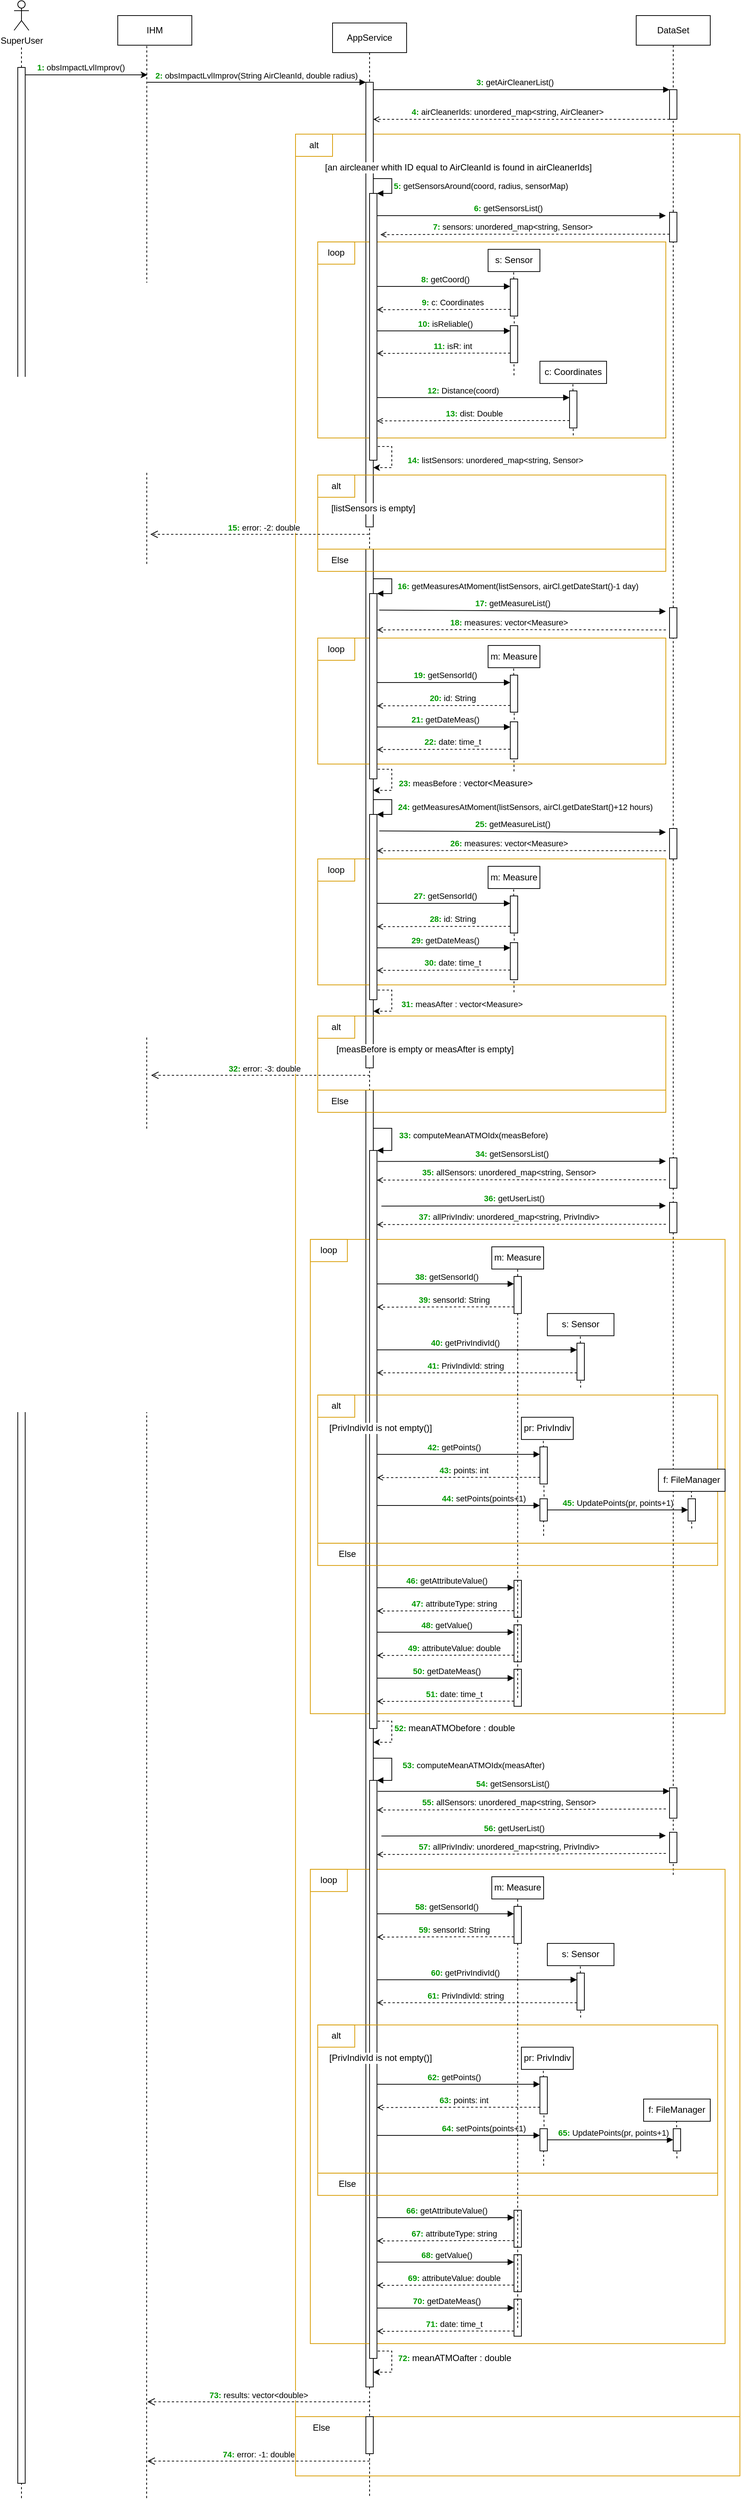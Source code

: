 <mxfile version="21.3.7" type="github">
  <diagram name="Page-1" id="I7RDIdogmaN5I8TK1vOo">
    <mxGraphModel dx="1908" dy="1198" grid="1" gridSize="10" guides="1" tooltips="1" connect="1" arrows="1" fold="1" page="1" pageScale="1" pageWidth="1654" pageHeight="2336" math="0" shadow="0">
      <root>
        <mxCell id="0" />
        <mxCell id="1" parent="0" />
        <mxCell id="6RgdmFb3KORjzDSThxDD-9" value="" style="rounded=0;whiteSpace=wrap;html=1;fillColor=none;strokeColor=#d79b00;" parent="1" vertex="1">
          <mxGeometry x="460" y="199" width="600" height="3080" as="geometry" />
        </mxCell>
        <mxCell id="bnaxQuVBlEbO6aS_ppuL-77" value="DataSet" style="shape=umlLifeline;perimeter=lifelinePerimeter;whiteSpace=wrap;html=1;container=0;dropTarget=0;collapsible=0;recursiveResize=0;outlineConnect=0;portConstraint=eastwest;newEdgeStyle={&quot;edgeStyle&quot;:&quot;elbowEdgeStyle&quot;,&quot;elbow&quot;:&quot;vertical&quot;,&quot;curved&quot;:0,&quot;rounded&quot;:0};" parent="1" vertex="1">
          <mxGeometry x="920" y="39" width="100" height="2510" as="geometry" />
        </mxCell>
        <mxCell id="6RgdmFb3KORjzDSThxDD-109" value="" style="html=1;points=[];perimeter=orthogonalPerimeter;outlineConnect=0;targetShapes=umlLifeline;portConstraint=eastwest;newEdgeStyle={&quot;edgeStyle&quot;:&quot;elbowEdgeStyle&quot;,&quot;elbow&quot;:&quot;vertical&quot;,&quot;curved&quot;:0,&quot;rounded&quot;:0};" parent="bnaxQuVBlEbO6aS_ppuL-77" vertex="1">
          <mxGeometry x="45" y="799" width="10" height="41" as="geometry" />
        </mxCell>
        <mxCell id="6RgdmFb3KORjzDSThxDD-134" value="" style="html=1;points=[];perimeter=orthogonalPerimeter;outlineConnect=0;targetShapes=umlLifeline;portConstraint=eastwest;newEdgeStyle={&quot;edgeStyle&quot;:&quot;elbowEdgeStyle&quot;,&quot;elbow&quot;:&quot;vertical&quot;,&quot;curved&quot;:0,&quot;rounded&quot;:0};" parent="bnaxQuVBlEbO6aS_ppuL-77" vertex="1">
          <mxGeometry x="45" y="1097" width="10" height="41" as="geometry" />
        </mxCell>
        <mxCell id="6RgdmFb3KORjzDSThxDD-152" value="" style="html=1;points=[];perimeter=orthogonalPerimeter;outlineConnect=0;targetShapes=umlLifeline;portConstraint=eastwest;newEdgeStyle={&quot;edgeStyle&quot;:&quot;elbowEdgeStyle&quot;,&quot;elbow&quot;:&quot;vertical&quot;,&quot;curved&quot;:0,&quot;rounded&quot;:0};" parent="bnaxQuVBlEbO6aS_ppuL-77" vertex="1">
          <mxGeometry x="45" y="1541.45" width="10" height="41" as="geometry" />
        </mxCell>
        <mxCell id="6RgdmFb3KORjzDSThxDD-157" value="" style="html=1;points=[];perimeter=orthogonalPerimeter;outlineConnect=0;targetShapes=umlLifeline;portConstraint=eastwest;newEdgeStyle={&quot;edgeStyle&quot;:&quot;elbowEdgeStyle&quot;,&quot;elbow&quot;:&quot;vertical&quot;,&quot;curved&quot;:0,&quot;rounded&quot;:0};" parent="bnaxQuVBlEbO6aS_ppuL-77" vertex="1">
          <mxGeometry x="45" y="1601.45" width="10" height="41" as="geometry" />
        </mxCell>
        <mxCell id="6RgdmFb3KORjzDSThxDD-221" value="" style="html=1;points=[];perimeter=orthogonalPerimeter;outlineConnect=0;targetShapes=umlLifeline;portConstraint=eastwest;newEdgeStyle={&quot;edgeStyle&quot;:&quot;elbowEdgeStyle&quot;,&quot;elbow&quot;:&quot;vertical&quot;,&quot;curved&quot;:0,&quot;rounded&quot;:0};" parent="bnaxQuVBlEbO6aS_ppuL-77" vertex="1">
          <mxGeometry x="45" y="2391.45" width="10" height="41" as="geometry" />
        </mxCell>
        <mxCell id="bnaxQuVBlEbO6aS_ppuL-73" value="AppService" style="shape=umlLifeline;perimeter=lifelinePerimeter;whiteSpace=wrap;html=1;container=0;dropTarget=0;collapsible=0;recursiveResize=0;outlineConnect=0;portConstraint=eastwest;newEdgeStyle={&quot;edgeStyle&quot;:&quot;elbowEdgeStyle&quot;,&quot;elbow&quot;:&quot;vertical&quot;,&quot;curved&quot;:0,&quot;rounded&quot;:0};" parent="1" vertex="1">
          <mxGeometry x="510" y="49" width="100" height="3340" as="geometry" />
        </mxCell>
        <mxCell id="bnaxQuVBlEbO6aS_ppuL-74" value="" style="html=1;points=[];perimeter=orthogonalPerimeter;outlineConnect=0;targetShapes=umlLifeline;portConstraint=eastwest;newEdgeStyle={&quot;edgeStyle&quot;:&quot;elbowEdgeStyle&quot;,&quot;elbow&quot;:&quot;vertical&quot;,&quot;curved&quot;:0,&quot;rounded&quot;:0};" parent="bnaxQuVBlEbO6aS_ppuL-73" vertex="1">
          <mxGeometry x="45" y="80" width="10" height="600" as="geometry" />
        </mxCell>
        <mxCell id="6RgdmFb3KORjzDSThxDD-150" value="" style="html=1;points=[];perimeter=orthogonalPerimeter;outlineConnect=0;targetShapes=umlLifeline;portConstraint=eastwest;newEdgeStyle={&quot;edgeStyle&quot;:&quot;elbowEdgeStyle&quot;,&quot;elbow&quot;:&quot;vertical&quot;,&quot;curved&quot;:0,&quot;rounded&quot;:0};" parent="bnaxQuVBlEbO6aS_ppuL-73" vertex="1">
          <mxGeometry x="45" y="1440" width="10" height="1750" as="geometry" />
        </mxCell>
        <mxCell id="6RgdmFb3KORjzDSThxDD-151" value="" style="rounded=0;whiteSpace=wrap;html=1;fillColor=none;strokeColor=#d79b00;" parent="bnaxQuVBlEbO6aS_ppuL-73" vertex="1">
          <mxGeometry x="-30" y="1641.45" width="560" height="640" as="geometry" />
        </mxCell>
        <mxCell id="6RgdmFb3KORjzDSThxDD-153" value="" style="endArrow=block;html=1;rounded=0;endFill=1;exitX=1.096;exitY=0.019;exitDx=0;exitDy=0;exitPerimeter=0;" parent="bnaxQuVBlEbO6aS_ppuL-73" source="6RgdmFb3KORjzDSThxDD-162" edge="1">
          <mxGeometry width="50" height="50" relative="1" as="geometry">
            <mxPoint x="66" y="1536.45" as="sourcePoint" />
            <mxPoint x="450" y="1536" as="targetPoint" />
            <Array as="points">
              <mxPoint x="300" y="1536" />
            </Array>
          </mxGeometry>
        </mxCell>
        <mxCell id="6RgdmFb3KORjzDSThxDD-154" value="&lt;b style=&quot;border-color: var(--border-color); caret-color: rgb(0, 153, 0); color: rgb(0, 153, 0);&quot;&gt;34:&amp;nbsp;&lt;/b&gt;getSensorsList()" style="edgeLabel;html=1;align=center;verticalAlign=middle;resizable=0;points=[];" parent="6RgdmFb3KORjzDSThxDD-153" vertex="1" connectable="0">
          <mxGeometry x="-0.412" y="2" relative="1" as="geometry">
            <mxPoint x="66" y="-8" as="offset" />
          </mxGeometry>
        </mxCell>
        <mxCell id="6RgdmFb3KORjzDSThxDD-155" value="" style="endArrow=open;html=1;rounded=0;endFill=0;dashed=1;entryX=0.964;entryY=0.236;entryDx=0;entryDy=0;entryPerimeter=0;" parent="bnaxQuVBlEbO6aS_ppuL-73" edge="1">
          <mxGeometry width="50" height="50" relative="1" as="geometry">
            <mxPoint x="450" y="1561" as="sourcePoint" />
            <mxPoint x="60" y="1561.45" as="targetPoint" />
            <Array as="points">
              <mxPoint x="205" y="1561" />
            </Array>
          </mxGeometry>
        </mxCell>
        <mxCell id="6RgdmFb3KORjzDSThxDD-156" value="&lt;b style=&quot;border-color: var(--border-color); caret-color: rgb(0, 153, 0); color: rgb(0, 153, 0);&quot;&gt;35:&amp;nbsp;&lt;/b&gt;allSensors:&amp;nbsp;unordered_map&amp;lt;string, Sensor&amp;gt;" style="edgeLabel;html=1;align=center;verticalAlign=middle;resizable=0;points=[];" parent="6RgdmFb3KORjzDSThxDD-155" vertex="1" connectable="0">
          <mxGeometry x="0.279" y="1" relative="1" as="geometry">
            <mxPoint x="37" y="-11" as="offset" />
          </mxGeometry>
        </mxCell>
        <mxCell id="6RgdmFb3KORjzDSThxDD-158" value="" style="endArrow=block;html=1;rounded=0;endFill=1;exitX=1.6;exitY=0.187;exitDx=0;exitDy=0;exitPerimeter=0;" parent="bnaxQuVBlEbO6aS_ppuL-73" edge="1">
          <mxGeometry width="50" height="50" relative="1" as="geometry">
            <mxPoint x="66" y="1596.45" as="sourcePoint" />
            <mxPoint x="450" y="1596" as="targetPoint" />
            <Array as="points">
              <mxPoint x="300" y="1596" />
            </Array>
          </mxGeometry>
        </mxCell>
        <mxCell id="6RgdmFb3KORjzDSThxDD-159" value="&lt;b style=&quot;border-color: var(--border-color); caret-color: rgb(0, 153, 0); color: rgb(0, 153, 0);&quot;&gt;36:&amp;nbsp;&lt;/b&gt;getUserList()" style="edgeLabel;html=1;align=center;verticalAlign=middle;resizable=0;points=[];" parent="6RgdmFb3KORjzDSThxDD-158" vertex="1" connectable="0">
          <mxGeometry x="-0.412" y="2" relative="1" as="geometry">
            <mxPoint x="66" y="-8" as="offset" />
          </mxGeometry>
        </mxCell>
        <mxCell id="6RgdmFb3KORjzDSThxDD-160" value="" style="endArrow=open;html=1;rounded=0;endFill=0;dashed=1;entryX=0.964;entryY=0.236;entryDx=0;entryDy=0;entryPerimeter=0;" parent="bnaxQuVBlEbO6aS_ppuL-73" edge="1">
          <mxGeometry width="50" height="50" relative="1" as="geometry">
            <mxPoint x="450" y="1621" as="sourcePoint" />
            <mxPoint x="60" y="1621.45" as="targetPoint" />
            <Array as="points">
              <mxPoint x="205" y="1621" />
            </Array>
          </mxGeometry>
        </mxCell>
        <mxCell id="6RgdmFb3KORjzDSThxDD-161" value="&lt;b style=&quot;border-color: var(--border-color); caret-color: rgb(0, 153, 0); color: rgb(0, 153, 0);&quot;&gt;37:&amp;nbsp;&lt;/b&gt;allPrivIndiv:&amp;nbsp;unordered_map&amp;lt;string, PrivIndiv&amp;gt;" style="edgeLabel;html=1;align=center;verticalAlign=middle;resizable=0;points=[];" parent="6RgdmFb3KORjzDSThxDD-160" vertex="1" connectable="0">
          <mxGeometry x="0.279" y="1" relative="1" as="geometry">
            <mxPoint x="37" y="-11" as="offset" />
          </mxGeometry>
        </mxCell>
        <mxCell id="6RgdmFb3KORjzDSThxDD-162" value="" style="rounded=0;whiteSpace=wrap;html=1;" parent="bnaxQuVBlEbO6aS_ppuL-73" vertex="1">
          <mxGeometry x="50" y="1521.45" width="10" height="780" as="geometry" />
        </mxCell>
        <mxCell id="6RgdmFb3KORjzDSThxDD-163" value="" style="endArrow=block;html=1;rounded=0;endFill=1;entryX=1;entryY=0;entryDx=0;entryDy=0;" parent="bnaxQuVBlEbO6aS_ppuL-73" target="6RgdmFb3KORjzDSThxDD-162" edge="1">
          <mxGeometry width="50" height="50" relative="1" as="geometry">
            <mxPoint x="55" y="1491.45" as="sourcePoint" />
            <mxPoint x="61" y="1651.45" as="targetPoint" />
            <Array as="points">
              <mxPoint x="80" y="1491.45" />
              <mxPoint x="80" y="1521.45" />
            </Array>
          </mxGeometry>
        </mxCell>
        <mxCell id="6RgdmFb3KORjzDSThxDD-164" value="&lt;b style=&quot;border-color: var(--border-color); caret-color: rgb(0, 153, 0); color: rgb(0, 153, 0);&quot;&gt;33:&amp;nbsp;&lt;/b&gt;computeMeanATMOIdx(measBefore)" style="edgeLabel;html=1;align=center;verticalAlign=middle;resizable=0;points=[];" parent="6RgdmFb3KORjzDSThxDD-163" vertex="1" connectable="0">
          <mxGeometry x="0.018" y="2" relative="1" as="geometry">
            <mxPoint x="108" y="-4" as="offset" />
          </mxGeometry>
        </mxCell>
        <mxCell id="6RgdmFb3KORjzDSThxDD-165" value="loop" style="rounded=0;whiteSpace=wrap;html=1;fillColor=none;strokeColor=#d79b00;" parent="bnaxQuVBlEbO6aS_ppuL-73" vertex="1">
          <mxGeometry x="-30" y="1641.45" width="50" height="30" as="geometry" />
        </mxCell>
        <mxCell id="6RgdmFb3KORjzDSThxDD-166" value="m: Measure" style="rounded=0;whiteSpace=wrap;html=1;" parent="bnaxQuVBlEbO6aS_ppuL-73" vertex="1">
          <mxGeometry x="215" y="1651.45" width="70" height="30" as="geometry" />
        </mxCell>
        <mxCell id="6RgdmFb3KORjzDSThxDD-167" value="" style="endArrow=block;html=1;rounded=0;endFill=1;" parent="bnaxQuVBlEbO6aS_ppuL-73" target="6RgdmFb3KORjzDSThxDD-201" edge="1">
          <mxGeometry width="50" height="50" relative="1" as="geometry">
            <mxPoint x="60" y="1701.45" as="sourcePoint" />
            <mxPoint x="230" y="1701.45" as="targetPoint" />
            <Array as="points">
              <mxPoint x="100" y="1701.45" />
            </Array>
          </mxGeometry>
        </mxCell>
        <mxCell id="6RgdmFb3KORjzDSThxDD-168" value="&lt;b style=&quot;border-color: var(--border-color); caret-color: rgb(0, 153, 0); color: rgb(0, 153, 0);&quot;&gt;38:&amp;nbsp;&lt;/b&gt;getSensorId()" style="edgeLabel;html=1;align=center;verticalAlign=middle;resizable=0;points=[];" parent="6RgdmFb3KORjzDSThxDD-167" vertex="1" connectable="0">
          <mxGeometry x="-0.412" y="2" relative="1" as="geometry">
            <mxPoint x="39" y="-8" as="offset" />
          </mxGeometry>
        </mxCell>
        <mxCell id="6RgdmFb3KORjzDSThxDD-169" value="" style="endArrow=none;dashed=1;html=1;rounded=0;exitX=0.5;exitY=0.714;exitDx=0;exitDy=0;exitPerimeter=0;entryX=0.5;entryY=1;entryDx=0;entryDy=0;entryPerimeter=0;" parent="bnaxQuVBlEbO6aS_ppuL-73" source="6RgdmFb3KORjzDSThxDD-201" target="6RgdmFb3KORjzDSThxDD-166" edge="1">
          <mxGeometry width="50" height="50" relative="1" as="geometry">
            <mxPoint x="246" y="1775.45" as="sourcePoint" />
            <mxPoint x="244.55" y="1681.45" as="targetPoint" />
          </mxGeometry>
        </mxCell>
        <mxCell id="6RgdmFb3KORjzDSThxDD-170" value="" style="endArrow=open;html=1;rounded=0;endFill=0;dashed=1;entryX=1.055;entryY=0.269;entryDx=0;entryDy=0;entryPerimeter=0;" parent="bnaxQuVBlEbO6aS_ppuL-73" source="6RgdmFb3KORjzDSThxDD-201" edge="1">
          <mxGeometry width="50" height="50" relative="1" as="geometry">
            <mxPoint x="240" y="1721.45" as="sourcePoint" />
            <mxPoint x="60" y="1732.9" as="targetPoint" />
            <Array as="points">
              <mxPoint x="200" y="1732.45" />
            </Array>
          </mxGeometry>
        </mxCell>
        <mxCell id="6RgdmFb3KORjzDSThxDD-171" value="&lt;b style=&quot;border-color: var(--border-color); caret-color: rgb(0, 153, 0); color: rgb(0, 153, 0);&quot;&gt;39:&amp;nbsp;&lt;/b&gt;sensorId:&amp;nbsp;String" style="edgeLabel;html=1;align=center;verticalAlign=middle;resizable=0;points=[];" parent="6RgdmFb3KORjzDSThxDD-170" vertex="1" connectable="0">
          <mxGeometry x="0.279" y="1" relative="1" as="geometry">
            <mxPoint x="37" y="-11" as="offset" />
          </mxGeometry>
        </mxCell>
        <mxCell id="6RgdmFb3KORjzDSThxDD-172" value="s: Sensor" style="rounded=0;whiteSpace=wrap;html=1;" parent="bnaxQuVBlEbO6aS_ppuL-73" vertex="1">
          <mxGeometry x="290" y="1741.45" width="90" height="30" as="geometry" />
        </mxCell>
        <mxCell id="6RgdmFb3KORjzDSThxDD-173" value="" style="endArrow=none;dashed=1;html=1;rounded=0;" parent="bnaxQuVBlEbO6aS_ppuL-73" edge="1">
          <mxGeometry width="50" height="50" relative="1" as="geometry">
            <mxPoint x="335" y="1841.45" as="sourcePoint" />
            <mxPoint x="334.55" y="1771.45" as="targetPoint" />
          </mxGeometry>
        </mxCell>
        <mxCell id="6RgdmFb3KORjzDSThxDD-174" value="" style="html=1;points=[];perimeter=orthogonalPerimeter;outlineConnect=0;targetShapes=umlLifeline;portConstraint=eastwest;newEdgeStyle={&quot;edgeStyle&quot;:&quot;elbowEdgeStyle&quot;,&quot;elbow&quot;:&quot;vertical&quot;,&quot;curved&quot;:0,&quot;rounded&quot;:0};" parent="bnaxQuVBlEbO6aS_ppuL-73" vertex="1">
          <mxGeometry x="330" y="1781.45" width="10" height="50" as="geometry" />
        </mxCell>
        <mxCell id="6RgdmFb3KORjzDSThxDD-175" value="" style="endArrow=block;html=1;rounded=0;endFill=1;" parent="bnaxQuVBlEbO6aS_ppuL-73" target="6RgdmFb3KORjzDSThxDD-174" edge="1">
          <mxGeometry width="50" height="50" relative="1" as="geometry">
            <mxPoint x="60" y="1790.45" as="sourcePoint" />
            <mxPoint x="250" y="1790.5" as="targetPoint" />
            <Array as="points">
              <mxPoint x="110" y="1790.5" />
            </Array>
          </mxGeometry>
        </mxCell>
        <mxCell id="6RgdmFb3KORjzDSThxDD-176" value="&lt;b style=&quot;border-color: var(--border-color); caret-color: rgb(0, 153, 0); color: rgb(0, 153, 0);&quot;&gt;40:&amp;nbsp;&lt;/b&gt;getPrivIndivId()" style="edgeLabel;html=1;align=center;verticalAlign=middle;resizable=0;points=[];" parent="6RgdmFb3KORjzDSThxDD-175" vertex="1" connectable="0">
          <mxGeometry x="-0.412" y="2" relative="1" as="geometry">
            <mxPoint x="39" y="-8" as="offset" />
          </mxGeometry>
        </mxCell>
        <mxCell id="6RgdmFb3KORjzDSThxDD-177" value="" style="endArrow=open;html=1;rounded=0;endFill=0;dashed=1;" parent="bnaxQuVBlEbO6aS_ppuL-73" source="6RgdmFb3KORjzDSThxDD-174" edge="1">
          <mxGeometry width="50" height="50" relative="1" as="geometry">
            <mxPoint x="250" y="1821.5" as="sourcePoint" />
            <mxPoint x="60" y="1821.45" as="targetPoint" />
            <Array as="points">
              <mxPoint x="210" y="1821.5" />
            </Array>
          </mxGeometry>
        </mxCell>
        <mxCell id="6RgdmFb3KORjzDSThxDD-178" value="&lt;b style=&quot;border-color: var(--border-color); caret-color: rgb(0, 153, 0); color: rgb(0, 153, 0);&quot;&gt;41:&amp;nbsp;&lt;/b&gt;PrivIndivId: string&amp;nbsp;" style="edgeLabel;html=1;align=center;verticalAlign=middle;resizable=0;points=[];" parent="6RgdmFb3KORjzDSThxDD-177" vertex="1" connectable="0">
          <mxGeometry x="0.279" y="1" relative="1" as="geometry">
            <mxPoint x="23" y="-11" as="offset" />
          </mxGeometry>
        </mxCell>
        <mxCell id="6RgdmFb3KORjzDSThxDD-179" value="" style="rounded=0;whiteSpace=wrap;html=1;fillColor=none;strokeColor=#d79b00;" parent="bnaxQuVBlEbO6aS_ppuL-73" vertex="1">
          <mxGeometry x="-20" y="1851.45" width="540" height="200" as="geometry" />
        </mxCell>
        <mxCell id="6RgdmFb3KORjzDSThxDD-180" value="alt" style="rounded=0;whiteSpace=wrap;html=1;fillColor=none;strokeColor=#d79b00;" parent="bnaxQuVBlEbO6aS_ppuL-73" vertex="1">
          <mxGeometry x="-20" y="1851.45" width="50" height="30" as="geometry" />
        </mxCell>
        <mxCell id="6RgdmFb3KORjzDSThxDD-181" value="[PrivIndivId is not empty()]" style="text;html=1;strokeColor=none;fillColor=none;align=center;verticalAlign=middle;whiteSpace=wrap;rounded=0;labelBackgroundColor=default;" parent="bnaxQuVBlEbO6aS_ppuL-73" vertex="1">
          <mxGeometry x="-10" y="1881.45" width="150" height="30" as="geometry" />
        </mxCell>
        <mxCell id="6RgdmFb3KORjzDSThxDD-182" value="pr: PrivIndiv" style="rounded=0;whiteSpace=wrap;html=1;" parent="bnaxQuVBlEbO6aS_ppuL-73" vertex="1">
          <mxGeometry x="255" y="1881.45" width="70" height="30" as="geometry" />
        </mxCell>
        <mxCell id="6RgdmFb3KORjzDSThxDD-183" value="" style="endArrow=block;html=1;rounded=0;endFill=1;" parent="bnaxQuVBlEbO6aS_ppuL-73" target="6RgdmFb3KORjzDSThxDD-186" edge="1">
          <mxGeometry width="50" height="50" relative="1" as="geometry">
            <mxPoint x="60" y="1931.45" as="sourcePoint" />
            <mxPoint x="230" y="1931.45" as="targetPoint" />
            <Array as="points">
              <mxPoint x="100" y="1931.45" />
            </Array>
          </mxGeometry>
        </mxCell>
        <mxCell id="6RgdmFb3KORjzDSThxDD-184" value="&lt;b style=&quot;border-color: var(--border-color); caret-color: rgb(0, 153, 0); color: rgb(0, 153, 0);&quot;&gt;42:&amp;nbsp;&lt;/b&gt;getPoints()" style="edgeLabel;html=1;align=center;verticalAlign=middle;resizable=0;points=[];" parent="6RgdmFb3KORjzDSThxDD-183" vertex="1" connectable="0">
          <mxGeometry x="-0.412" y="2" relative="1" as="geometry">
            <mxPoint x="39" y="-8" as="offset" />
          </mxGeometry>
        </mxCell>
        <mxCell id="6RgdmFb3KORjzDSThxDD-185" value="" style="endArrow=none;dashed=1;html=1;rounded=0;exitX=0.601;exitY=0.897;exitDx=0;exitDy=0;exitPerimeter=0;" parent="bnaxQuVBlEbO6aS_ppuL-73" source="6RgdmFb3KORjzDSThxDD-190" edge="1">
          <mxGeometry width="50" height="50" relative="1" as="geometry">
            <mxPoint x="285" y="2051.45" as="sourcePoint" />
            <mxPoint x="284.55" y="1911.45" as="targetPoint" />
          </mxGeometry>
        </mxCell>
        <mxCell id="6RgdmFb3KORjzDSThxDD-186" value="" style="html=1;points=[];perimeter=orthogonalPerimeter;outlineConnect=0;targetShapes=umlLifeline;portConstraint=eastwest;newEdgeStyle={&quot;edgeStyle&quot;:&quot;elbowEdgeStyle&quot;,&quot;elbow&quot;:&quot;vertical&quot;,&quot;curved&quot;:0,&quot;rounded&quot;:0};" parent="bnaxQuVBlEbO6aS_ppuL-73" vertex="1">
          <mxGeometry x="280" y="1921.45" width="10" height="50" as="geometry" />
        </mxCell>
        <mxCell id="6RgdmFb3KORjzDSThxDD-187" value="" style="endArrow=open;html=1;rounded=0;endFill=0;dashed=1;entryX=1.055;entryY=0.269;entryDx=0;entryDy=0;entryPerimeter=0;" parent="bnaxQuVBlEbO6aS_ppuL-73" source="6RgdmFb3KORjzDSThxDD-186" edge="1">
          <mxGeometry width="50" height="50" relative="1" as="geometry">
            <mxPoint x="240" y="1951.45" as="sourcePoint" />
            <mxPoint x="60" y="1962.9" as="targetPoint" />
            <Array as="points">
              <mxPoint x="200" y="1962.45" />
            </Array>
          </mxGeometry>
        </mxCell>
        <mxCell id="6RgdmFb3KORjzDSThxDD-188" value="&lt;b style=&quot;border-color: var(--border-color); caret-color: rgb(0, 153, 0); color: rgb(0, 153, 0);&quot;&gt;43:&amp;nbsp;&lt;/b&gt;points:&amp;nbsp;int" style="edgeLabel;html=1;align=center;verticalAlign=middle;resizable=0;points=[];" parent="6RgdmFb3KORjzDSThxDD-187" vertex="1" connectable="0">
          <mxGeometry x="0.279" y="1" relative="1" as="geometry">
            <mxPoint x="37" y="-11" as="offset" />
          </mxGeometry>
        </mxCell>
        <mxCell id="6RgdmFb3KORjzDSThxDD-189" value="" style="endArrow=none;dashed=1;html=1;rounded=0;" parent="bnaxQuVBlEbO6aS_ppuL-73" target="6RgdmFb3KORjzDSThxDD-190" edge="1">
          <mxGeometry width="50" height="50" relative="1" as="geometry">
            <mxPoint x="285" y="2041.45" as="sourcePoint" />
            <mxPoint x="284.55" y="1911.45" as="targetPoint" />
          </mxGeometry>
        </mxCell>
        <mxCell id="6RgdmFb3KORjzDSThxDD-190" value="" style="html=1;points=[];perimeter=orthogonalPerimeter;outlineConnect=0;targetShapes=umlLifeline;portConstraint=eastwest;newEdgeStyle={&quot;edgeStyle&quot;:&quot;elbowEdgeStyle&quot;,&quot;elbow&quot;:&quot;vertical&quot;,&quot;curved&quot;:0,&quot;rounded&quot;:0};" parent="bnaxQuVBlEbO6aS_ppuL-73" vertex="1">
          <mxGeometry x="280" y="1991.45" width="10" height="30" as="geometry" />
        </mxCell>
        <mxCell id="6RgdmFb3KORjzDSThxDD-191" value="" style="endArrow=block;html=1;rounded=0;endFill=1;" parent="bnaxQuVBlEbO6aS_ppuL-73" target="6RgdmFb3KORjzDSThxDD-190" edge="1">
          <mxGeometry width="50" height="50" relative="1" as="geometry">
            <mxPoint x="60" y="2000.5" as="sourcePoint" />
            <mxPoint x="240" y="2000.5" as="targetPoint" />
            <Array as="points">
              <mxPoint x="100" y="2000.5" />
            </Array>
          </mxGeometry>
        </mxCell>
        <mxCell id="6RgdmFb3KORjzDSThxDD-192" value="&lt;b style=&quot;border-color: var(--border-color); caret-color: rgb(0, 153, 0); color: rgb(0, 153, 0);&quot;&gt;44:&amp;nbsp;&lt;/b&gt;&lt;span style=&quot;border-color: var(--border-color); caret-color: rgb(0, 153, 0);&quot;&gt;setPoints&lt;/span&gt;(points+1)" style="edgeLabel;html=1;align=center;verticalAlign=middle;resizable=0;points=[];" parent="6RgdmFb3KORjzDSThxDD-191" vertex="1" connectable="0">
          <mxGeometry x="-0.412" y="2" relative="1" as="geometry">
            <mxPoint x="79" y="-8" as="offset" />
          </mxGeometry>
        </mxCell>
        <mxCell id="6RgdmFb3KORjzDSThxDD-198" value="" style="rounded=0;whiteSpace=wrap;html=1;fillColor=none;strokeColor=#d79b00;" parent="bnaxQuVBlEbO6aS_ppuL-73" vertex="1">
          <mxGeometry x="-20" y="2051.45" width="540" height="30" as="geometry" />
        </mxCell>
        <mxCell id="6RgdmFb3KORjzDSThxDD-199" value="Else" style="text;html=1;strokeColor=none;fillColor=none;align=center;verticalAlign=middle;whiteSpace=wrap;rounded=0;labelBackgroundColor=default;" parent="bnaxQuVBlEbO6aS_ppuL-73" vertex="1">
          <mxGeometry x="-10" y="2051.45" width="60" height="30" as="geometry" />
        </mxCell>
        <mxCell id="6RgdmFb3KORjzDSThxDD-201" value="" style="html=1;points=[];perimeter=orthogonalPerimeter;outlineConnect=0;targetShapes=umlLifeline;portConstraint=eastwest;newEdgeStyle={&quot;edgeStyle&quot;:&quot;elbowEdgeStyle&quot;,&quot;elbow&quot;:&quot;vertical&quot;,&quot;curved&quot;:0,&quot;rounded&quot;:0};" parent="bnaxQuVBlEbO6aS_ppuL-73" vertex="1">
          <mxGeometry x="245" y="1691.45" width="10" height="50" as="geometry" />
        </mxCell>
        <mxCell id="6RgdmFb3KORjzDSThxDD-202" value="" style="endArrow=block;html=1;rounded=0;endFill=1;" parent="bnaxQuVBlEbO6aS_ppuL-73" target="6RgdmFb3KORjzDSThxDD-206" edge="1">
          <mxGeometry width="50" height="50" relative="1" as="geometry">
            <mxPoint x="60" y="2111.45" as="sourcePoint" />
            <mxPoint x="230" y="2111.45" as="targetPoint" />
            <Array as="points">
              <mxPoint x="100" y="2111.45" />
            </Array>
          </mxGeometry>
        </mxCell>
        <mxCell id="6RgdmFb3KORjzDSThxDD-203" value="&lt;b style=&quot;border-color: var(--border-color); caret-color: rgb(0, 153, 0); color: rgb(0, 153, 0);&quot;&gt;46:&amp;nbsp;&lt;/b&gt;getAttributeValue()" style="edgeLabel;html=1;align=center;verticalAlign=middle;resizable=0;points=[];" parent="6RgdmFb3KORjzDSThxDD-202" vertex="1" connectable="0">
          <mxGeometry x="-0.412" y="2" relative="1" as="geometry">
            <mxPoint x="39" y="-8" as="offset" />
          </mxGeometry>
        </mxCell>
        <mxCell id="6RgdmFb3KORjzDSThxDD-204" value="" style="endArrow=open;html=1;rounded=0;endFill=0;dashed=1;entryX=1.055;entryY=0.269;entryDx=0;entryDy=0;entryPerimeter=0;" parent="bnaxQuVBlEbO6aS_ppuL-73" source="6RgdmFb3KORjzDSThxDD-206" edge="1">
          <mxGeometry width="50" height="50" relative="1" as="geometry">
            <mxPoint x="240" y="2131.45" as="sourcePoint" />
            <mxPoint x="60" y="2142.9" as="targetPoint" />
            <Array as="points">
              <mxPoint x="200" y="2142.45" />
            </Array>
          </mxGeometry>
        </mxCell>
        <mxCell id="6RgdmFb3KORjzDSThxDD-205" value="&lt;b style=&quot;border-color: var(--border-color); caret-color: rgb(0, 153, 0); color: rgb(0, 153, 0);&quot;&gt;47:&amp;nbsp;&lt;/b&gt;attributeType:&amp;nbsp;string" style="edgeLabel;html=1;align=center;verticalAlign=middle;resizable=0;points=[];" parent="6RgdmFb3KORjzDSThxDD-204" vertex="1" connectable="0">
          <mxGeometry x="0.279" y="1" relative="1" as="geometry">
            <mxPoint x="37" y="-11" as="offset" />
          </mxGeometry>
        </mxCell>
        <mxCell id="6RgdmFb3KORjzDSThxDD-206" value="" style="html=1;points=[];perimeter=orthogonalPerimeter;outlineConnect=0;targetShapes=umlLifeline;portConstraint=eastwest;newEdgeStyle={&quot;edgeStyle&quot;:&quot;elbowEdgeStyle&quot;,&quot;elbow&quot;:&quot;vertical&quot;,&quot;curved&quot;:0,&quot;rounded&quot;:0};" parent="bnaxQuVBlEbO6aS_ppuL-73" vertex="1">
          <mxGeometry x="245" y="2101.45" width="10" height="50" as="geometry" />
        </mxCell>
        <mxCell id="6RgdmFb3KORjzDSThxDD-207" value="" style="endArrow=block;html=1;rounded=0;endFill=1;" parent="bnaxQuVBlEbO6aS_ppuL-73" target="6RgdmFb3KORjzDSThxDD-211" edge="1">
          <mxGeometry width="50" height="50" relative="1" as="geometry">
            <mxPoint x="60" y="2171.45" as="sourcePoint" />
            <mxPoint x="230" y="2171.45" as="targetPoint" />
            <Array as="points">
              <mxPoint x="100" y="2171.45" />
            </Array>
          </mxGeometry>
        </mxCell>
        <mxCell id="6RgdmFb3KORjzDSThxDD-208" value="&lt;b style=&quot;border-color: var(--border-color); caret-color: rgb(0, 153, 0); color: rgb(0, 153, 0);&quot;&gt;48:&amp;nbsp;&lt;/b&gt;getValue()" style="edgeLabel;html=1;align=center;verticalAlign=middle;resizable=0;points=[];" parent="6RgdmFb3KORjzDSThxDD-207" vertex="1" connectable="0">
          <mxGeometry x="-0.412" y="2" relative="1" as="geometry">
            <mxPoint x="39" y="-8" as="offset" />
          </mxGeometry>
        </mxCell>
        <mxCell id="6RgdmFb3KORjzDSThxDD-209" value="" style="endArrow=open;html=1;rounded=0;endFill=0;dashed=1;entryX=1.055;entryY=0.269;entryDx=0;entryDy=0;entryPerimeter=0;" parent="bnaxQuVBlEbO6aS_ppuL-73" source="6RgdmFb3KORjzDSThxDD-211" edge="1">
          <mxGeometry width="50" height="50" relative="1" as="geometry">
            <mxPoint x="240" y="2191.45" as="sourcePoint" />
            <mxPoint x="60" y="2202.9" as="targetPoint" />
            <Array as="points">
              <mxPoint x="200" y="2202.45" />
            </Array>
          </mxGeometry>
        </mxCell>
        <mxCell id="6RgdmFb3KORjzDSThxDD-210" value="&lt;b style=&quot;border-color: var(--border-color); caret-color: rgb(0, 153, 0); color: rgb(0, 153, 0);&quot;&gt;49:&amp;nbsp;&lt;/b&gt;attributeValue:&amp;nbsp;double" style="edgeLabel;html=1;align=center;verticalAlign=middle;resizable=0;points=[];" parent="6RgdmFb3KORjzDSThxDD-209" vertex="1" connectable="0">
          <mxGeometry x="0.279" y="1" relative="1" as="geometry">
            <mxPoint x="37" y="-11" as="offset" />
          </mxGeometry>
        </mxCell>
        <mxCell id="6RgdmFb3KORjzDSThxDD-211" value="" style="html=1;points=[];perimeter=orthogonalPerimeter;outlineConnect=0;targetShapes=umlLifeline;portConstraint=eastwest;newEdgeStyle={&quot;edgeStyle&quot;:&quot;elbowEdgeStyle&quot;,&quot;elbow&quot;:&quot;vertical&quot;,&quot;curved&quot;:0,&quot;rounded&quot;:0};" parent="bnaxQuVBlEbO6aS_ppuL-73" vertex="1">
          <mxGeometry x="245" y="2161.45" width="10" height="50" as="geometry" />
        </mxCell>
        <mxCell id="6RgdmFb3KORjzDSThxDD-212" value="" style="endArrow=none;dashed=1;html=1;rounded=0;exitX=0.5;exitY=0.774;exitDx=0;exitDy=0;exitPerimeter=0;entryX=0.5;entryY=1;entryDx=0;entryDy=0;entryPerimeter=0;" parent="bnaxQuVBlEbO6aS_ppuL-73" source="6RgdmFb3KORjzDSThxDD-151" target="6RgdmFb3KORjzDSThxDD-213" edge="1">
          <mxGeometry width="50" height="50" relative="1" as="geometry">
            <mxPoint x="250" y="2291.45" as="sourcePoint" />
            <mxPoint x="250" y="1741.45" as="targetPoint" />
          </mxGeometry>
        </mxCell>
        <mxCell id="6RgdmFb3KORjzDSThxDD-213" value="" style="html=1;points=[];perimeter=orthogonalPerimeter;outlineConnect=0;targetShapes=umlLifeline;portConstraint=eastwest;newEdgeStyle={&quot;edgeStyle&quot;:&quot;elbowEdgeStyle&quot;,&quot;elbow&quot;:&quot;vertical&quot;,&quot;curved&quot;:0,&quot;rounded&quot;:0};" parent="bnaxQuVBlEbO6aS_ppuL-73" vertex="1">
          <mxGeometry x="245" y="2221.45" width="10" height="50" as="geometry" />
        </mxCell>
        <mxCell id="6RgdmFb3KORjzDSThxDD-200" value="" style="endArrow=none;dashed=1;html=1;rounded=0;exitX=0.5;exitY=0.774;exitDx=0;exitDy=0;exitPerimeter=0;entryX=0.5;entryY=1;entryDx=0;entryDy=0;entryPerimeter=0;" parent="bnaxQuVBlEbO6aS_ppuL-73" source="6RgdmFb3KORjzDSThxDD-213" target="6RgdmFb3KORjzDSThxDD-201" edge="1">
          <mxGeometry width="50" height="50" relative="1" as="geometry">
            <mxPoint x="250" y="2241.45" as="sourcePoint" />
            <mxPoint x="250" y="1681.45" as="targetPoint" />
          </mxGeometry>
        </mxCell>
        <mxCell id="6RgdmFb3KORjzDSThxDD-214" value="" style="endArrow=block;html=1;rounded=0;endFill=1;" parent="bnaxQuVBlEbO6aS_ppuL-73" edge="1">
          <mxGeometry width="50" height="50" relative="1" as="geometry">
            <mxPoint x="60" y="2233.45" as="sourcePoint" />
            <mxPoint x="245" y="2233.45" as="targetPoint" />
            <Array as="points">
              <mxPoint x="100" y="2233.45" />
            </Array>
          </mxGeometry>
        </mxCell>
        <mxCell id="6RgdmFb3KORjzDSThxDD-215" value="&lt;b style=&quot;border-color: var(--border-color); caret-color: rgb(0, 153, 0); color: rgb(0, 153, 0);&quot;&gt;50:&amp;nbsp;&lt;/b&gt;getDateMeas()" style="edgeLabel;html=1;align=center;verticalAlign=middle;resizable=0;points=[];" parent="6RgdmFb3KORjzDSThxDD-214" vertex="1" connectable="0">
          <mxGeometry x="-0.412" y="2" relative="1" as="geometry">
            <mxPoint x="39" y="-8" as="offset" />
          </mxGeometry>
        </mxCell>
        <mxCell id="6RgdmFb3KORjzDSThxDD-216" value="" style="endArrow=open;html=1;rounded=0;endFill=0;dashed=1;entryX=1.055;entryY=0.269;entryDx=0;entryDy=0;entryPerimeter=0;" parent="bnaxQuVBlEbO6aS_ppuL-73" edge="1">
          <mxGeometry width="50" height="50" relative="1" as="geometry">
            <mxPoint x="245" y="2264.45" as="sourcePoint" />
            <mxPoint x="60" y="2264.9" as="targetPoint" />
            <Array as="points">
              <mxPoint x="200" y="2264.45" />
            </Array>
          </mxGeometry>
        </mxCell>
        <mxCell id="6RgdmFb3KORjzDSThxDD-217" value="&lt;b style=&quot;border-color: var(--border-color); caret-color: rgb(0, 153, 0); color: rgb(0, 153, 0);&quot;&gt;51: &lt;/b&gt;&lt;span style=&quot;border-color: var(--border-color); caret-color: rgb(0, 153, 0);&quot;&gt;date&lt;/span&gt;:&amp;nbsp;time_t" style="edgeLabel;html=1;align=center;verticalAlign=middle;resizable=0;points=[];" parent="6RgdmFb3KORjzDSThxDD-216" vertex="1" connectable="0">
          <mxGeometry x="0.279" y="1" relative="1" as="geometry">
            <mxPoint x="37" y="-11" as="offset" />
          </mxGeometry>
        </mxCell>
        <mxCell id="6RgdmFb3KORjzDSThxDD-218" value="" style="endArrow=classic;dashed=1;html=1;rounded=0;exitX=1.112;exitY=0.989;exitDx=0;exitDy=0;exitPerimeter=0;startArrow=none;startFill=0;endFill=1;" parent="bnaxQuVBlEbO6aS_ppuL-73" edge="1">
          <mxGeometry width="50" height="50" relative="1" as="geometry">
            <mxPoint x="61.12" y="2291.49" as="sourcePoint" />
            <mxPoint x="55" y="2320" as="targetPoint" />
            <Array as="points">
              <mxPoint x="80" y="2291.45" />
              <mxPoint x="80" y="2320" />
            </Array>
          </mxGeometry>
        </mxCell>
        <mxCell id="6RgdmFb3KORjzDSThxDD-219" value="&lt;font style=&quot;&quot;&gt;&lt;b style=&quot;font-size: 11px; border-color: var(--border-color); caret-color: rgb(0, 153, 0); color: rgb(0, 153, 0);&quot;&gt;52:&lt;/b&gt;&lt;span style=&quot;border-color: var(--border-color);&quot;&gt;&lt;span style=&quot;caret-color: rgb(0, 153, 0); font-size: 11px;&quot;&gt;&amp;nbsp;&lt;/span&gt;&lt;font style=&quot;background-color: initial;&quot;&gt;&lt;span style=&quot;border-color: var(--border-color);&quot;&gt;meanATMObefore&amp;nbsp;: &lt;span style=&quot;caret-color: rgb(0, 153, 0);&quot;&gt;double&lt;/span&gt;&lt;/span&gt;&lt;/font&gt;&lt;br&gt;&lt;/span&gt;&lt;/font&gt;" style="text;html=1;strokeColor=none;fillColor=none;align=center;verticalAlign=middle;whiteSpace=wrap;rounded=0;" parent="bnaxQuVBlEbO6aS_ppuL-73" vertex="1">
          <mxGeometry x="80" y="2291.45" width="170" height="20" as="geometry" />
        </mxCell>
        <mxCell id="bnaxQuVBlEbO6aS_ppuL-75" value="&lt;font color=&quot;#009900&quot; style=&quot;border-color: var(--border-color); caret-color: rgb(0, 153, 0);&quot;&gt;&lt;b&gt;2:&lt;/b&gt;&lt;/font&gt;&lt;font style=&quot;border-color: var(--border-color);&quot; color=&quot;#99ff99&quot;&gt;&amp;nbsp;&lt;/font&gt;obsImpactLvlImprov(String AirCleanId, double radius)" style="html=1;verticalAlign=bottom;endArrow=block;edgeStyle=elbowEdgeStyle;elbow=vertical;curved=0;rounded=0;" parent="1" target="bnaxQuVBlEbO6aS_ppuL-74" edge="1">
          <mxGeometry x="-0.004" relative="1" as="geometry">
            <mxPoint x="260" y="129" as="sourcePoint" />
            <Array as="points">
              <mxPoint x="280" y="129" />
            </Array>
            <mxPoint as="offset" />
          </mxGeometry>
        </mxCell>
        <mxCell id="bnaxQuVBlEbO6aS_ppuL-76" value="&lt;b style=&quot;border-color: var(--border-color); background-color: rgb(251, 251, 251); caret-color: rgb(0, 153, 0); color: rgb(0, 153, 0);&quot;&gt;74:&amp;nbsp;&lt;/b&gt;error: -1: double" style="html=1;verticalAlign=bottom;endArrow=open;dashed=1;endSize=8;edgeStyle=elbowEdgeStyle;elbow=vertical;curved=0;rounded=0;" parent="1" edge="1">
          <mxGeometry relative="1" as="geometry">
            <mxPoint x="260" y="3339" as="targetPoint" />
            <Array as="points">
              <mxPoint x="520" y="3339" />
              <mxPoint x="620" y="3349" />
              <mxPoint x="540" y="2639" />
              <mxPoint x="520" y="2209" />
              <mxPoint x="430" y="2209" />
              <mxPoint x="660" y="1679" />
              <mxPoint x="650" y="1409" />
              <mxPoint x="720" y="1339" />
              <mxPoint x="630" y="1299" />
              <mxPoint x="670" y="1279" />
              <mxPoint x="530" y="1239" />
            </Array>
            <mxPoint as="offset" />
            <mxPoint x="560" y="3339" as="sourcePoint" />
          </mxGeometry>
        </mxCell>
        <mxCell id="bnaxQuVBlEbO6aS_ppuL-79" value="" style="endArrow=none;dashed=1;html=1;rounded=0;entryX=0.392;entryY=0.988;entryDx=0;entryDy=0;entryPerimeter=0;" parent="1" target="dd82vBp2u2Hz8set7wCo-5" edge="1">
          <mxGeometry width="50" height="50" relative="1" as="geometry">
            <mxPoint x="259" y="3389" as="sourcePoint" />
            <mxPoint x="259.6" y="108" as="targetPoint" />
          </mxGeometry>
        </mxCell>
        <mxCell id="dd82vBp2u2Hz8set7wCo-1" value="SuperUser" style="shape=umlActor;verticalLabelPosition=bottom;verticalAlign=top;html=1;outlineConnect=0;" parent="1" vertex="1">
          <mxGeometry x="80" y="19" width="20" height="40" as="geometry" />
        </mxCell>
        <mxCell id="dd82vBp2u2Hz8set7wCo-2" value="" style="endArrow=none;dashed=1;html=1;rounded=0;" parent="1" source="dd82vBp2u2Hz8set7wCo-4" edge="1">
          <mxGeometry width="50" height="50" relative="1" as="geometry">
            <mxPoint x="90" y="369" as="sourcePoint" />
            <mxPoint x="90" y="79" as="targetPoint" />
          </mxGeometry>
        </mxCell>
        <mxCell id="dd82vBp2u2Hz8set7wCo-3" value="" style="endArrow=none;dashed=1;html=1;rounded=0;" parent="1" target="dd82vBp2u2Hz8set7wCo-4" edge="1">
          <mxGeometry width="50" height="50" relative="1" as="geometry">
            <mxPoint x="90" y="3389" as="sourcePoint" />
            <mxPoint x="89.6" y="116" as="targetPoint" />
          </mxGeometry>
        </mxCell>
        <mxCell id="dd82vBp2u2Hz8set7wCo-4" value="" style="rounded=0;whiteSpace=wrap;html=1;" parent="1" vertex="1">
          <mxGeometry x="85" y="109" width="10" height="3260" as="geometry" />
        </mxCell>
        <mxCell id="dd82vBp2u2Hz8set7wCo-5" value="IHM" style="rounded=0;whiteSpace=wrap;html=1;" parent="1" vertex="1">
          <mxGeometry x="220" y="39" width="100" height="40" as="geometry" />
        </mxCell>
        <mxCell id="dd82vBp2u2Hz8set7wCo-7" value="" style="endArrow=classic;html=1;rounded=0;" parent="1" edge="1">
          <mxGeometry width="50" height="50" relative="1" as="geometry">
            <mxPoint x="95" y="119" as="sourcePoint" />
            <mxPoint x="260" y="119" as="targetPoint" />
          </mxGeometry>
        </mxCell>
        <mxCell id="dd82vBp2u2Hz8set7wCo-9" value="&lt;b style=&quot;border-color: var(--border-color); caret-color: rgb(0, 153, 0); color: rgb(0, 153, 0);&quot;&gt;1:&amp;nbsp;&lt;/b&gt;obsImpactLvlImprov()" style="edgeLabel;html=1;align=center;verticalAlign=middle;resizable=0;points=[];" parent="dd82vBp2u2Hz8set7wCo-7" vertex="1" connectable="0">
          <mxGeometry x="-0.151" y="2" relative="1" as="geometry">
            <mxPoint x="5" y="-8" as="offset" />
          </mxGeometry>
        </mxCell>
        <mxCell id="6RgdmFb3KORjzDSThxDD-4" value="" style="html=1;points=[];perimeter=orthogonalPerimeter;outlineConnect=0;targetShapes=umlLifeline;portConstraint=eastwest;newEdgeStyle={&quot;edgeStyle&quot;:&quot;elbowEdgeStyle&quot;,&quot;elbow&quot;:&quot;vertical&quot;,&quot;curved&quot;:0,&quot;rounded&quot;:0};" parent="1" vertex="1">
          <mxGeometry x="965" y="139" width="10" height="40" as="geometry" />
        </mxCell>
        <mxCell id="6RgdmFb3KORjzDSThxDD-5" value="" style="endArrow=block;html=1;rounded=0;endFill=1;" parent="1" target="6RgdmFb3KORjzDSThxDD-4" edge="1">
          <mxGeometry width="50" height="50" relative="1" as="geometry">
            <mxPoint x="565" y="139" as="sourcePoint" />
            <mxPoint x="805" y="149" as="targetPoint" />
            <Array as="points">
              <mxPoint x="845" y="139" />
            </Array>
          </mxGeometry>
        </mxCell>
        <mxCell id="6RgdmFb3KORjzDSThxDD-6" value="&lt;font style=&quot;border-color: var(--border-color);&quot; color=&quot;#009900&quot;&gt;&lt;b style=&quot;border-color: var(--border-color);&quot;&gt;3:&lt;/b&gt;&lt;/font&gt;&lt;font style=&quot;border-color: var(--border-color);&quot; color=&quot;#99ff99&quot;&gt;&amp;nbsp;&lt;/font&gt;getAirCleanerList()" style="edgeLabel;html=1;align=center;verticalAlign=middle;resizable=0;points=[];" parent="6RgdmFb3KORjzDSThxDD-5" vertex="1" connectable="0">
          <mxGeometry x="-0.412" y="2" relative="1" as="geometry">
            <mxPoint x="73" y="-8" as="offset" />
          </mxGeometry>
        </mxCell>
        <mxCell id="6RgdmFb3KORjzDSThxDD-7" value="" style="endArrow=open;html=1;rounded=0;endFill=0;dashed=1;" parent="1" source="6RgdmFb3KORjzDSThxDD-4" edge="1">
          <mxGeometry width="50" height="50" relative="1" as="geometry">
            <mxPoint x="665" y="224" as="sourcePoint" />
            <mxPoint x="565" y="179" as="targetPoint" />
            <Array as="points">
              <mxPoint x="725" y="179" />
            </Array>
          </mxGeometry>
        </mxCell>
        <mxCell id="6RgdmFb3KORjzDSThxDD-8" value="&lt;font style=&quot;border-color: var(--border-color);&quot; color=&quot;#009900&quot;&gt;&lt;b style=&quot;border-color: var(--border-color);&quot;&gt;4:&lt;/b&gt;&lt;/font&gt;&lt;font style=&quot;border-color: var(--border-color);&quot; color=&quot;#99ff99&quot;&gt;&amp;nbsp;&lt;/font&gt;airCleanerIds: unordered_map&amp;lt;string, AirCleaner&amp;gt;" style="edgeLabel;html=1;align=center;verticalAlign=middle;resizable=0;points=[];" parent="6RgdmFb3KORjzDSThxDD-7" vertex="1" connectable="0">
          <mxGeometry x="0.279" y="1" relative="1" as="geometry">
            <mxPoint x="37" y="-11" as="offset" />
          </mxGeometry>
        </mxCell>
        <mxCell id="6RgdmFb3KORjzDSThxDD-11" value="" style="rounded=0;whiteSpace=wrap;html=1;fillColor=none;strokeColor=#d79b00;" parent="1" vertex="1">
          <mxGeometry x="460" y="3279" width="600" height="80" as="geometry" />
        </mxCell>
        <mxCell id="6RgdmFb3KORjzDSThxDD-12" value="Else" style="text;html=1;strokeColor=none;fillColor=none;align=center;verticalAlign=middle;whiteSpace=wrap;rounded=0;labelBackgroundColor=default;" parent="1" vertex="1">
          <mxGeometry x="465" y="3279" width="60" height="30" as="geometry" />
        </mxCell>
        <mxCell id="6RgdmFb3KORjzDSThxDD-10" value="alt" style="rounded=0;whiteSpace=wrap;html=1;fillColor=none;strokeColor=#d79b00;" parent="1" vertex="1">
          <mxGeometry x="460" y="199" width="50" height="30" as="geometry" />
        </mxCell>
        <mxCell id="6RgdmFb3KORjzDSThxDD-14" value="[an aircleaner whith ID equal to AirCleanId is found in airCleanerIds]" style="text;html=1;strokeColor=none;fillColor=none;align=center;verticalAlign=middle;whiteSpace=wrap;rounded=0;labelBackgroundColor=default;" parent="1" vertex="1">
          <mxGeometry x="490" y="229" width="380" height="30" as="geometry" />
        </mxCell>
        <mxCell id="6RgdmFb3KORjzDSThxDD-50" value="" style="rounded=0;whiteSpace=wrap;html=1;fillColor=none;strokeColor=#d79b00;" parent="1" vertex="1">
          <mxGeometry x="490" y="344.45" width="470" height="264.55" as="geometry" />
        </mxCell>
        <mxCell id="6RgdmFb3KORjzDSThxDD-51" value="" style="html=1;points=[];perimeter=orthogonalPerimeter;outlineConnect=0;targetShapes=umlLifeline;portConstraint=eastwest;newEdgeStyle={&quot;edgeStyle&quot;:&quot;elbowEdgeStyle&quot;,&quot;elbow&quot;:&quot;vertical&quot;,&quot;curved&quot;:0,&quot;rounded&quot;:0};" parent="1" vertex="1">
          <mxGeometry x="965" y="304.45" width="10" height="40" as="geometry" />
        </mxCell>
        <mxCell id="6RgdmFb3KORjzDSThxDD-52" value="" style="endArrow=block;html=1;rounded=0;endFill=1;" parent="1" edge="1">
          <mxGeometry width="50" height="50" relative="1" as="geometry">
            <mxPoint x="565" y="309" as="sourcePoint" />
            <mxPoint x="960" y="309" as="targetPoint" />
            <Array as="points">
              <mxPoint x="810" y="309" />
            </Array>
          </mxGeometry>
        </mxCell>
        <mxCell id="6RgdmFb3KORjzDSThxDD-53" value="&lt;b style=&quot;border-color: var(--border-color); caret-color: rgb(0, 153, 0); color: rgb(0, 153, 0);&quot;&gt;6:&amp;nbsp;&lt;/b&gt;getSensorsList()" style="edgeLabel;html=1;align=center;verticalAlign=middle;resizable=0;points=[];" parent="6RgdmFb3KORjzDSThxDD-52" vertex="1" connectable="0">
          <mxGeometry x="-0.412" y="2" relative="1" as="geometry">
            <mxPoint x="66" y="-8" as="offset" />
          </mxGeometry>
        </mxCell>
        <mxCell id="6RgdmFb3KORjzDSThxDD-54" value="" style="endArrow=open;html=1;rounded=0;endFill=0;dashed=1;entryX=1.462;entryY=0.195;entryDx=0;entryDy=0;entryPerimeter=0;" parent="1" source="6RgdmFb3KORjzDSThxDD-51" edge="1">
          <mxGeometry width="50" height="50" relative="1" as="geometry">
            <mxPoint x="985" y="334" as="sourcePoint" />
            <mxPoint x="574.62" y="334.65" as="targetPoint" />
            <Array as="points">
              <mxPoint x="715" y="334" />
            </Array>
          </mxGeometry>
        </mxCell>
        <mxCell id="6RgdmFb3KORjzDSThxDD-55" value="&lt;b style=&quot;border-color: var(--border-color); caret-color: rgb(0, 153, 0); color: rgb(0, 153, 0);&quot;&gt;7:&amp;nbsp;&lt;/b&gt;sensors:&amp;nbsp;unordered_map&amp;lt;string, Sensor&amp;gt;" style="edgeLabel;html=1;align=center;verticalAlign=middle;resizable=0;points=[];" parent="6RgdmFb3KORjzDSThxDD-54" vertex="1" connectable="0">
          <mxGeometry x="0.279" y="1" relative="1" as="geometry">
            <mxPoint x="37" y="-11" as="offset" />
          </mxGeometry>
        </mxCell>
        <mxCell id="6RgdmFb3KORjzDSThxDD-56" value="" style="rounded=0;whiteSpace=wrap;html=1;" parent="1" vertex="1">
          <mxGeometry x="560" y="279" width="10" height="360" as="geometry" />
        </mxCell>
        <mxCell id="6RgdmFb3KORjzDSThxDD-57" value="" style="endArrow=block;html=1;rounded=0;endFill=1;entryX=1;entryY=0;entryDx=0;entryDy=0;" parent="1" target="6RgdmFb3KORjzDSThxDD-56" edge="1">
          <mxGeometry width="50" height="50" relative="1" as="geometry">
            <mxPoint x="565" y="259" as="sourcePoint" />
            <mxPoint x="571" y="769" as="targetPoint" />
            <Array as="points">
              <mxPoint x="590" y="259" />
              <mxPoint x="590" y="279" />
            </Array>
          </mxGeometry>
        </mxCell>
        <mxCell id="6RgdmFb3KORjzDSThxDD-58" value="&lt;b style=&quot;border-color: var(--border-color); caret-color: rgb(0, 153, 0); color: rgb(0, 153, 0);&quot;&gt;5:&amp;nbsp;&lt;/b&gt;getSensorsAround(coord, radius, sensorMap)" style="edgeLabel;html=1;align=center;verticalAlign=middle;resizable=0;points=[];" parent="6RgdmFb3KORjzDSThxDD-57" vertex="1" connectable="0">
          <mxGeometry x="0.018" y="2" relative="1" as="geometry">
            <mxPoint x="118" y="2" as="offset" />
          </mxGeometry>
        </mxCell>
        <mxCell id="6RgdmFb3KORjzDSThxDD-59" value="loop" style="rounded=0;whiteSpace=wrap;html=1;fillColor=none;strokeColor=#d79b00;" parent="1" vertex="1">
          <mxGeometry x="490" y="344.45" width="50" height="30" as="geometry" />
        </mxCell>
        <mxCell id="6RgdmFb3KORjzDSThxDD-60" value="s: Sensor" style="rounded=0;whiteSpace=wrap;html=1;" parent="1" vertex="1">
          <mxGeometry x="720" y="354.45" width="70" height="30" as="geometry" />
        </mxCell>
        <mxCell id="6RgdmFb3KORjzDSThxDD-61" value="" style="endArrow=block;html=1;rounded=0;endFill=1;" parent="1" target="6RgdmFb3KORjzDSThxDD-64" edge="1">
          <mxGeometry width="50" height="50" relative="1" as="geometry">
            <mxPoint x="570" y="404.45" as="sourcePoint" />
            <mxPoint x="740" y="404.45" as="targetPoint" />
            <Array as="points">
              <mxPoint x="610" y="404.45" />
            </Array>
          </mxGeometry>
        </mxCell>
        <mxCell id="6RgdmFb3KORjzDSThxDD-62" value="&lt;b style=&quot;border-color: var(--border-color); caret-color: rgb(0, 153, 0); color: rgb(0, 153, 0);&quot;&gt;8:&amp;nbsp;&lt;/b&gt;getCoord()" style="edgeLabel;html=1;align=center;verticalAlign=middle;resizable=0;points=[];" parent="6RgdmFb3KORjzDSThxDD-61" vertex="1" connectable="0">
          <mxGeometry x="-0.412" y="2" relative="1" as="geometry">
            <mxPoint x="39" y="-8" as="offset" />
          </mxGeometry>
        </mxCell>
        <mxCell id="6RgdmFb3KORjzDSThxDD-63" value="" style="endArrow=none;dashed=1;html=1;rounded=0;exitX=0.563;exitY=0.422;exitDx=0;exitDy=0;exitPerimeter=0;" parent="1" source="6RgdmFb3KORjzDSThxDD-75" edge="1">
          <mxGeometry width="50" height="50" relative="1" as="geometry">
            <mxPoint x="755" y="454.45" as="sourcePoint" />
            <mxPoint x="754.55" y="384.45" as="targetPoint" />
          </mxGeometry>
        </mxCell>
        <mxCell id="6RgdmFb3KORjzDSThxDD-64" value="" style="html=1;points=[];perimeter=orthogonalPerimeter;outlineConnect=0;targetShapes=umlLifeline;portConstraint=eastwest;newEdgeStyle={&quot;edgeStyle&quot;:&quot;elbowEdgeStyle&quot;,&quot;elbow&quot;:&quot;vertical&quot;,&quot;curved&quot;:0,&quot;rounded&quot;:0};" parent="1" vertex="1">
          <mxGeometry x="750" y="394.45" width="10" height="50" as="geometry" />
        </mxCell>
        <mxCell id="6RgdmFb3KORjzDSThxDD-65" value="" style="endArrow=open;html=1;rounded=0;endFill=0;dashed=1;entryX=1.055;entryY=0.269;entryDx=0;entryDy=0;entryPerimeter=0;" parent="1" source="6RgdmFb3KORjzDSThxDD-64" edge="1">
          <mxGeometry width="50" height="50" relative="1" as="geometry">
            <mxPoint x="750" y="424.45" as="sourcePoint" />
            <mxPoint x="570" y="435.9" as="targetPoint" />
            <Array as="points">
              <mxPoint x="710" y="435.45" />
            </Array>
          </mxGeometry>
        </mxCell>
        <mxCell id="6RgdmFb3KORjzDSThxDD-66" value="&lt;b style=&quot;border-color: var(--border-color); caret-color: rgb(0, 153, 0); color: rgb(0, 153, 0);&quot;&gt;9:&amp;nbsp;&lt;/b&gt;c:&amp;nbsp;Coordinates" style="edgeLabel;html=1;align=center;verticalAlign=middle;resizable=0;points=[];" parent="6RgdmFb3KORjzDSThxDD-65" vertex="1" connectable="0">
          <mxGeometry x="0.279" y="1" relative="1" as="geometry">
            <mxPoint x="37" y="-11" as="offset" />
          </mxGeometry>
        </mxCell>
        <mxCell id="6RgdmFb3KORjzDSThxDD-67" value="c: Coordinates" style="rounded=0;whiteSpace=wrap;html=1;" parent="1" vertex="1">
          <mxGeometry x="790" y="505.45" width="90" height="30" as="geometry" />
        </mxCell>
        <mxCell id="6RgdmFb3KORjzDSThxDD-68" value="" style="endArrow=none;dashed=1;html=1;rounded=0;" parent="1" edge="1">
          <mxGeometry width="50" height="50" relative="1" as="geometry">
            <mxPoint x="835" y="605.45" as="sourcePoint" />
            <mxPoint x="834.55" y="535.45" as="targetPoint" />
          </mxGeometry>
        </mxCell>
        <mxCell id="6RgdmFb3KORjzDSThxDD-69" value="" style="html=1;points=[];perimeter=orthogonalPerimeter;outlineConnect=0;targetShapes=umlLifeline;portConstraint=eastwest;newEdgeStyle={&quot;edgeStyle&quot;:&quot;elbowEdgeStyle&quot;,&quot;elbow&quot;:&quot;vertical&quot;,&quot;curved&quot;:0,&quot;rounded&quot;:0};" parent="1" vertex="1">
          <mxGeometry x="830" y="545.45" width="10" height="50" as="geometry" />
        </mxCell>
        <mxCell id="6RgdmFb3KORjzDSThxDD-70" value="" style="endArrow=block;html=1;rounded=0;endFill=1;" parent="1" target="6RgdmFb3KORjzDSThxDD-69" edge="1">
          <mxGeometry width="50" height="50" relative="1" as="geometry">
            <mxPoint x="570" y="554.5" as="sourcePoint" />
            <mxPoint x="750" y="554.5" as="targetPoint" />
            <Array as="points">
              <mxPoint x="610" y="554.5" />
            </Array>
          </mxGeometry>
        </mxCell>
        <mxCell id="6RgdmFb3KORjzDSThxDD-71" value="&lt;b style=&quot;border-color: var(--border-color); caret-color: rgb(0, 153, 0); color: rgb(0, 153, 0);&quot;&gt;12:&amp;nbsp;&lt;/b&gt;Distance(coord)" style="edgeLabel;html=1;align=center;verticalAlign=middle;resizable=0;points=[];" parent="6RgdmFb3KORjzDSThxDD-70" vertex="1" connectable="0">
          <mxGeometry x="-0.412" y="2" relative="1" as="geometry">
            <mxPoint x="39" y="-8" as="offset" />
          </mxGeometry>
        </mxCell>
        <mxCell id="6RgdmFb3KORjzDSThxDD-72" value="" style="endArrow=open;html=1;rounded=0;endFill=0;dashed=1;entryX=1.055;entryY=0.269;entryDx=0;entryDy=0;entryPerimeter=0;" parent="1" source="6RgdmFb3KORjzDSThxDD-69" edge="1">
          <mxGeometry width="50" height="50" relative="1" as="geometry">
            <mxPoint x="750" y="585.5" as="sourcePoint" />
            <mxPoint x="570" y="585.95" as="targetPoint" />
            <Array as="points">
              <mxPoint x="710" y="585.5" />
            </Array>
          </mxGeometry>
        </mxCell>
        <mxCell id="6RgdmFb3KORjzDSThxDD-73" value="&lt;b style=&quot;border-color: var(--border-color); caret-color: rgb(0, 153, 0); color: rgb(0, 153, 0);&quot;&gt;13:&amp;nbsp;&lt;/b&gt;dist: Double" style="edgeLabel;html=1;align=center;verticalAlign=middle;resizable=0;points=[];" parent="6RgdmFb3KORjzDSThxDD-72" vertex="1" connectable="0">
          <mxGeometry x="0.279" y="1" relative="1" as="geometry">
            <mxPoint x="37" y="-11" as="offset" />
          </mxGeometry>
        </mxCell>
        <mxCell id="6RgdmFb3KORjzDSThxDD-74" value="" style="endArrow=none;dashed=1;html=1;rounded=0;" parent="1" target="6RgdmFb3KORjzDSThxDD-75" edge="1">
          <mxGeometry width="50" height="50" relative="1" as="geometry">
            <mxPoint x="755" y="524.45" as="sourcePoint" />
            <mxPoint x="754.55" y="384.45" as="targetPoint" />
          </mxGeometry>
        </mxCell>
        <mxCell id="6RgdmFb3KORjzDSThxDD-75" value="" style="html=1;points=[];perimeter=orthogonalPerimeter;outlineConnect=0;targetShapes=umlLifeline;portConstraint=eastwest;newEdgeStyle={&quot;edgeStyle&quot;:&quot;elbowEdgeStyle&quot;,&quot;elbow&quot;:&quot;vertical&quot;,&quot;curved&quot;:0,&quot;rounded&quot;:0};" parent="1" vertex="1">
          <mxGeometry x="750" y="457.45" width="10" height="50" as="geometry" />
        </mxCell>
        <mxCell id="6RgdmFb3KORjzDSThxDD-76" value="" style="endArrow=block;html=1;rounded=0;endFill=1;" parent="1" edge="1">
          <mxGeometry width="50" height="50" relative="1" as="geometry">
            <mxPoint x="570" y="464.45" as="sourcePoint" />
            <mxPoint x="750" y="464.45" as="targetPoint" />
            <Array as="points">
              <mxPoint x="610" y="464.45" />
            </Array>
          </mxGeometry>
        </mxCell>
        <mxCell id="6RgdmFb3KORjzDSThxDD-77" value="&lt;b style=&quot;border-color: var(--border-color); caret-color: rgb(0, 153, 0); color: rgb(0, 153, 0);&quot;&gt;10:&amp;nbsp;&lt;/b&gt;isReliable()" style="edgeLabel;html=1;align=center;verticalAlign=middle;resizable=0;points=[];" parent="6RgdmFb3KORjzDSThxDD-76" vertex="1" connectable="0">
          <mxGeometry x="-0.412" y="2" relative="1" as="geometry">
            <mxPoint x="39" y="-8" as="offset" />
          </mxGeometry>
        </mxCell>
        <mxCell id="6RgdmFb3KORjzDSThxDD-78" value="" style="endArrow=open;html=1;rounded=0;endFill=0;dashed=1;entryX=1.055;entryY=0.269;entryDx=0;entryDy=0;entryPerimeter=0;" parent="1" edge="1">
          <mxGeometry width="50" height="50" relative="1" as="geometry">
            <mxPoint x="750" y="494.45" as="sourcePoint" />
            <mxPoint x="570" y="494.9" as="targetPoint" />
            <Array as="points">
              <mxPoint x="710" y="494.45" />
            </Array>
          </mxGeometry>
        </mxCell>
        <mxCell id="6RgdmFb3KORjzDSThxDD-79" value="&lt;b style=&quot;border-color: var(--border-color); caret-color: rgb(0, 153, 0); color: rgb(0, 153, 0);&quot;&gt;11: &lt;/b&gt;&lt;span style=&quot;border-color: var(--border-color); caret-color: rgb(0, 153, 0);&quot;&gt;isR&lt;/span&gt;:&amp;nbsp;int" style="edgeLabel;html=1;align=center;verticalAlign=middle;resizable=0;points=[];" parent="6RgdmFb3KORjzDSThxDD-78" vertex="1" connectable="0">
          <mxGeometry x="0.279" y="1" relative="1" as="geometry">
            <mxPoint x="37" y="-11" as="offset" />
          </mxGeometry>
        </mxCell>
        <mxCell id="6RgdmFb3KORjzDSThxDD-80" value="" style="endArrow=classic;dashed=1;html=1;rounded=0;exitX=1.112;exitY=0.989;exitDx=0;exitDy=0;exitPerimeter=0;startArrow=none;startFill=0;endFill=1;" parent="1" edge="1">
          <mxGeometry width="50" height="50" relative="1" as="geometry">
            <mxPoint x="571.12" y="620.49" as="sourcePoint" />
            <mxPoint x="565" y="649" as="targetPoint" />
            <Array as="points">
              <mxPoint x="590" y="620.45" />
              <mxPoint x="590" y="649" />
            </Array>
          </mxGeometry>
        </mxCell>
        <mxCell id="6RgdmFb3KORjzDSThxDD-81" value="&lt;font style=&quot;font-size: 11px;&quot;&gt;&lt;b style=&quot;border-color: var(--border-color); caret-color: rgb(0, 153, 0); color: rgb(0, 153, 0);&quot;&gt;14:&amp;nbsp;&lt;/b&gt;&lt;span style=&quot;border-color: var(--border-color); caret-color: rgb(0, 153, 0);&quot;&gt;listSensors&lt;span style=&quot;color: rgb(0, 0, 0); font-weight: normal; background-color: initial;&quot;&gt;:&amp;nbsp;&lt;/span&gt;&lt;span style=&quot;color: rgb(0, 0, 0); font-weight: normal; background-color: rgb(255, 255, 255);&quot;&gt;unordered_map&amp;lt;string, Sensor&amp;gt;&lt;/span&gt;&lt;br&gt;&lt;/span&gt;&lt;/font&gt;" style="text;html=1;strokeColor=none;fillColor=none;align=center;verticalAlign=middle;whiteSpace=wrap;rounded=0;" parent="1" vertex="1">
          <mxGeometry x="590" y="629" width="280" height="20" as="geometry" />
        </mxCell>
        <mxCell id="6RgdmFb3KORjzDSThxDD-82" value="" style="rounded=0;whiteSpace=wrap;html=1;fillColor=none;strokeColor=#d79b00;" parent="1" vertex="1">
          <mxGeometry x="490" y="659" width="470" height="100" as="geometry" />
        </mxCell>
        <mxCell id="6RgdmFb3KORjzDSThxDD-83" value="alt" style="rounded=0;whiteSpace=wrap;html=1;fillColor=none;strokeColor=#d79b00;" parent="1" vertex="1">
          <mxGeometry x="490" y="659" width="50" height="30" as="geometry" />
        </mxCell>
        <mxCell id="6RgdmFb3KORjzDSThxDD-84" value="[listSensors is empty]" style="text;html=1;strokeColor=none;fillColor=none;align=center;verticalAlign=middle;whiteSpace=wrap;rounded=0;labelBackgroundColor=default;" parent="1" vertex="1">
          <mxGeometry x="500" y="689" width="130" height="30" as="geometry" />
        </mxCell>
        <mxCell id="6RgdmFb3KORjzDSThxDD-85" value="" style="html=1;points=[];perimeter=orthogonalPerimeter;outlineConnect=0;targetShapes=umlLifeline;portConstraint=eastwest;newEdgeStyle={&quot;edgeStyle&quot;:&quot;elbowEdgeStyle&quot;,&quot;elbow&quot;:&quot;vertical&quot;,&quot;curved&quot;:0,&quot;rounded&quot;:0};" parent="1" vertex="1">
          <mxGeometry x="555" y="759" width="10" height="700" as="geometry" />
        </mxCell>
        <mxCell id="6RgdmFb3KORjzDSThxDD-86" value="" style="rounded=0;whiteSpace=wrap;html=1;fillColor=none;strokeColor=#d79b00;" parent="1" vertex="1">
          <mxGeometry x="490" y="759" width="470" height="30" as="geometry" />
        </mxCell>
        <mxCell id="6RgdmFb3KORjzDSThxDD-88" value="Else" style="text;html=1;strokeColor=none;fillColor=none;align=center;verticalAlign=middle;whiteSpace=wrap;rounded=0;labelBackgroundColor=default;" parent="1" vertex="1">
          <mxGeometry x="490" y="759" width="60" height="30" as="geometry" />
        </mxCell>
        <mxCell id="6RgdmFb3KORjzDSThxDD-89" value="&lt;b style=&quot;border-color: var(--border-color); background-color: rgb(251, 251, 251); caret-color: rgb(0, 153, 0); color: rgb(0, 153, 0);&quot;&gt;15:&amp;nbsp;&lt;/b&gt;error: -2: double" style="html=1;verticalAlign=bottom;endArrow=open;dashed=1;endSize=8;edgeStyle=elbowEdgeStyle;elbow=vertical;curved=0;rounded=0;" parent="1" edge="1">
          <mxGeometry x="-0.033" relative="1" as="geometry">
            <mxPoint x="264" y="739" as="targetPoint" />
            <Array as="points">
              <mxPoint x="304" y="739" />
              <mxPoint x="534" y="209" />
              <mxPoint x="524" y="-61" />
              <mxPoint x="594" y="-131" />
              <mxPoint x="504" y="-171" />
              <mxPoint x="544" y="-191" />
              <mxPoint x="404" y="-231" />
            </Array>
            <mxPoint as="offset" />
            <mxPoint x="559" y="739" as="sourcePoint" />
          </mxGeometry>
        </mxCell>
        <mxCell id="6RgdmFb3KORjzDSThxDD-91" value="" style="rounded=0;whiteSpace=wrap;html=1;fillColor=none;strokeColor=#d79b00;" parent="1" vertex="1">
          <mxGeometry x="490" y="879" width="470" height="170" as="geometry" />
        </mxCell>
        <mxCell id="6RgdmFb3KORjzDSThxDD-92" value="loop" style="rounded=0;whiteSpace=wrap;html=1;fillColor=none;strokeColor=#d79b00;" parent="1" vertex="1">
          <mxGeometry x="490" y="879" width="50" height="30" as="geometry" />
        </mxCell>
        <mxCell id="6RgdmFb3KORjzDSThxDD-93" value="m: Measure" style="rounded=0;whiteSpace=wrap;html=1;" parent="1" vertex="1">
          <mxGeometry x="720" y="889" width="70" height="30" as="geometry" />
        </mxCell>
        <mxCell id="6RgdmFb3KORjzDSThxDD-94" value="" style="endArrow=block;html=1;rounded=0;endFill=1;" parent="1" target="6RgdmFb3KORjzDSThxDD-97" edge="1">
          <mxGeometry width="50" height="50" relative="1" as="geometry">
            <mxPoint x="570" y="939" as="sourcePoint" />
            <mxPoint x="740" y="939" as="targetPoint" />
            <Array as="points">
              <mxPoint x="610" y="939" />
            </Array>
          </mxGeometry>
        </mxCell>
        <mxCell id="6RgdmFb3KORjzDSThxDD-95" value="&lt;b style=&quot;border-color: var(--border-color); caret-color: rgb(0, 153, 0); color: rgb(0, 153, 0);&quot;&gt;19:&amp;nbsp;&lt;/b&gt;getSensorId()" style="edgeLabel;html=1;align=center;verticalAlign=middle;resizable=0;points=[];" parent="6RgdmFb3KORjzDSThxDD-94" vertex="1" connectable="0">
          <mxGeometry x="-0.412" y="2" relative="1" as="geometry">
            <mxPoint x="39" y="-8" as="offset" />
          </mxGeometry>
        </mxCell>
        <mxCell id="6RgdmFb3KORjzDSThxDD-96" value="" style="endArrow=none;dashed=1;html=1;rounded=0;exitX=0.563;exitY=0.422;exitDx=0;exitDy=0;exitPerimeter=0;" parent="1" source="6RgdmFb3KORjzDSThxDD-101" edge="1">
          <mxGeometry width="50" height="50" relative="1" as="geometry">
            <mxPoint x="755" y="989" as="sourcePoint" />
            <mxPoint x="754.55" y="919" as="targetPoint" />
          </mxGeometry>
        </mxCell>
        <mxCell id="6RgdmFb3KORjzDSThxDD-97" value="" style="html=1;points=[];perimeter=orthogonalPerimeter;outlineConnect=0;targetShapes=umlLifeline;portConstraint=eastwest;newEdgeStyle={&quot;edgeStyle&quot;:&quot;elbowEdgeStyle&quot;,&quot;elbow&quot;:&quot;vertical&quot;,&quot;curved&quot;:0,&quot;rounded&quot;:0};" parent="1" vertex="1">
          <mxGeometry x="750" y="929" width="10" height="50" as="geometry" />
        </mxCell>
        <mxCell id="6RgdmFb3KORjzDSThxDD-98" value="" style="endArrow=open;html=1;rounded=0;endFill=0;dashed=1;entryX=1.055;entryY=0.269;entryDx=0;entryDy=0;entryPerimeter=0;" parent="1" source="6RgdmFb3KORjzDSThxDD-97" edge="1">
          <mxGeometry width="50" height="50" relative="1" as="geometry">
            <mxPoint x="750" y="959" as="sourcePoint" />
            <mxPoint x="570" y="970.45" as="targetPoint" />
            <Array as="points">
              <mxPoint x="710" y="970" />
            </Array>
          </mxGeometry>
        </mxCell>
        <mxCell id="6RgdmFb3KORjzDSThxDD-99" value="&lt;b style=&quot;border-color: var(--border-color); caret-color: rgb(0, 153, 0); color: rgb(0, 153, 0);&quot;&gt;20: &lt;/b&gt;&lt;span style=&quot;border-color: var(--border-color); caret-color: rgb(0, 153, 0);&quot;&gt;id&lt;/span&gt;:&amp;nbsp;String" style="edgeLabel;html=1;align=center;verticalAlign=middle;resizable=0;points=[];" parent="6RgdmFb3KORjzDSThxDD-98" vertex="1" connectable="0">
          <mxGeometry x="0.279" y="1" relative="1" as="geometry">
            <mxPoint x="37" y="-11" as="offset" />
          </mxGeometry>
        </mxCell>
        <mxCell id="6RgdmFb3KORjzDSThxDD-100" value="" style="endArrow=none;dashed=1;html=1;rounded=0;" parent="1" target="6RgdmFb3KORjzDSThxDD-101" edge="1">
          <mxGeometry width="50" height="50" relative="1" as="geometry">
            <mxPoint x="755" y="1059" as="sourcePoint" />
            <mxPoint x="754.55" y="919" as="targetPoint" />
          </mxGeometry>
        </mxCell>
        <mxCell id="6RgdmFb3KORjzDSThxDD-101" value="" style="html=1;points=[];perimeter=orthogonalPerimeter;outlineConnect=0;targetShapes=umlLifeline;portConstraint=eastwest;newEdgeStyle={&quot;edgeStyle&quot;:&quot;elbowEdgeStyle&quot;,&quot;elbow&quot;:&quot;vertical&quot;,&quot;curved&quot;:0,&quot;rounded&quot;:0};" parent="1" vertex="1">
          <mxGeometry x="750" y="992" width="10" height="50" as="geometry" />
        </mxCell>
        <mxCell id="6RgdmFb3KORjzDSThxDD-102" value="" style="endArrow=block;html=1;rounded=0;endFill=1;" parent="1" edge="1">
          <mxGeometry width="50" height="50" relative="1" as="geometry">
            <mxPoint x="570" y="999" as="sourcePoint" />
            <mxPoint x="750" y="999" as="targetPoint" />
            <Array as="points">
              <mxPoint x="610" y="999" />
            </Array>
          </mxGeometry>
        </mxCell>
        <mxCell id="6RgdmFb3KORjzDSThxDD-103" value="&lt;b style=&quot;border-color: var(--border-color); caret-color: rgb(0, 153, 0); color: rgb(0, 153, 0);&quot;&gt;21:&amp;nbsp;&lt;/b&gt;getDateMeas()" style="edgeLabel;html=1;align=center;verticalAlign=middle;resizable=0;points=[];" parent="6RgdmFb3KORjzDSThxDD-102" vertex="1" connectable="0">
          <mxGeometry x="-0.412" y="2" relative="1" as="geometry">
            <mxPoint x="39" y="-8" as="offset" />
          </mxGeometry>
        </mxCell>
        <mxCell id="6RgdmFb3KORjzDSThxDD-104" value="" style="endArrow=open;html=1;rounded=0;endFill=0;dashed=1;entryX=1.055;entryY=0.269;entryDx=0;entryDy=0;entryPerimeter=0;" parent="1" edge="1">
          <mxGeometry width="50" height="50" relative="1" as="geometry">
            <mxPoint x="750" y="1029" as="sourcePoint" />
            <mxPoint x="570" y="1029.45" as="targetPoint" />
            <Array as="points">
              <mxPoint x="710" y="1029" />
            </Array>
          </mxGeometry>
        </mxCell>
        <mxCell id="6RgdmFb3KORjzDSThxDD-105" value="&lt;b style=&quot;border-color: var(--border-color); caret-color: rgb(0, 153, 0); color: rgb(0, 153, 0);&quot;&gt;22: &lt;/b&gt;&lt;span style=&quot;border-color: var(--border-color); caret-color: rgb(0, 153, 0);&quot;&gt;date:&lt;/span&gt;&lt;b style=&quot;border-color: var(--border-color); caret-color: rgb(0, 153, 0); color: rgb(0, 153, 0);&quot;&gt;&amp;nbsp;&lt;/b&gt;time_t" style="edgeLabel;html=1;align=center;verticalAlign=middle;resizable=0;points=[];" parent="6RgdmFb3KORjzDSThxDD-104" vertex="1" connectable="0">
          <mxGeometry x="0.279" y="1" relative="1" as="geometry">
            <mxPoint x="37" y="-11" as="offset" />
          </mxGeometry>
        </mxCell>
        <mxCell id="6RgdmFb3KORjzDSThxDD-106" value="" style="rounded=0;whiteSpace=wrap;html=1;" parent="1" vertex="1">
          <mxGeometry x="560" y="819" width="10" height="250" as="geometry" />
        </mxCell>
        <mxCell id="6RgdmFb3KORjzDSThxDD-107" value="" style="endArrow=block;html=1;rounded=0;endFill=1;entryX=1;entryY=0;entryDx=0;entryDy=0;" parent="1" target="6RgdmFb3KORjzDSThxDD-106" edge="1">
          <mxGeometry width="50" height="50" relative="1" as="geometry">
            <mxPoint x="565" y="799" as="sourcePoint" />
            <mxPoint x="571" y="1299" as="targetPoint" />
            <Array as="points">
              <mxPoint x="580" y="799" />
              <mxPoint x="590" y="799" />
              <mxPoint x="590" y="819" />
            </Array>
          </mxGeometry>
        </mxCell>
        <mxCell id="6RgdmFb3KORjzDSThxDD-108" value="&lt;b style=&quot;border-color: var(--border-color); caret-color: rgb(0, 153, 0); color: rgb(0, 153, 0);&quot;&gt;16:&amp;nbsp;&lt;/b&gt;getMeasuresAtMoment(listSensors, airCl.getDateStart()-1 day)" style="edgeLabel;html=1;align=center;verticalAlign=middle;resizable=0;points=[];" parent="6RgdmFb3KORjzDSThxDD-107" vertex="1" connectable="0">
          <mxGeometry x="0.018" y="2" relative="1" as="geometry">
            <mxPoint x="168" y="2" as="offset" />
          </mxGeometry>
        </mxCell>
        <mxCell id="6RgdmFb3KORjzDSThxDD-110" value="" style="endArrow=block;html=1;rounded=0;endFill=1;exitX=1.306;exitY=0.089;exitDx=0;exitDy=0;exitPerimeter=0;" parent="1" source="6RgdmFb3KORjzDSThxDD-106" edge="1">
          <mxGeometry width="50" height="50" relative="1" as="geometry">
            <mxPoint x="565" y="842.55" as="sourcePoint" />
            <mxPoint x="960" y="843" as="targetPoint" />
            <Array as="points">
              <mxPoint x="810" y="842.55" />
            </Array>
          </mxGeometry>
        </mxCell>
        <mxCell id="6RgdmFb3KORjzDSThxDD-111" value="&lt;b style=&quot;border-color: var(--border-color); caret-color: rgb(0, 153, 0); color: rgb(0, 153, 0);&quot;&gt;17:&amp;nbsp;&lt;/b&gt;getMeasureList()" style="edgeLabel;html=1;align=center;verticalAlign=middle;resizable=0;points=[];" parent="6RgdmFb3KORjzDSThxDD-110" vertex="1" connectable="0">
          <mxGeometry x="-0.412" y="2" relative="1" as="geometry">
            <mxPoint x="66" y="-8" as="offset" />
          </mxGeometry>
        </mxCell>
        <mxCell id="6RgdmFb3KORjzDSThxDD-112" value="" style="endArrow=open;html=1;rounded=0;endFill=0;dashed=1;entryX=0.964;entryY=0.236;entryDx=0;entryDy=0;entryPerimeter=0;" parent="1" edge="1">
          <mxGeometry width="50" height="50" relative="1" as="geometry">
            <mxPoint x="960" y="868" as="sourcePoint" />
            <mxPoint x="570" y="868" as="targetPoint" />
            <Array as="points">
              <mxPoint x="715" y="867.55" />
            </Array>
          </mxGeometry>
        </mxCell>
        <mxCell id="6RgdmFb3KORjzDSThxDD-113" value="&lt;b style=&quot;border-color: var(--border-color); caret-color: rgb(0, 153, 0); color: rgb(0, 153, 0);&quot;&gt;18:&amp;nbsp;&lt;/b&gt;measures:&amp;nbsp;vector&amp;lt;Measure&amp;gt;" style="edgeLabel;html=1;align=center;verticalAlign=middle;resizable=0;points=[];" parent="6RgdmFb3KORjzDSThxDD-112" vertex="1" connectable="0">
          <mxGeometry x="0.279" y="1" relative="1" as="geometry">
            <mxPoint x="37" y="-11" as="offset" />
          </mxGeometry>
        </mxCell>
        <mxCell id="6RgdmFb3KORjzDSThxDD-114" value="" style="endArrow=classic;dashed=1;html=1;rounded=0;exitX=1.112;exitY=0.989;exitDx=0;exitDy=0;exitPerimeter=0;startArrow=none;startFill=0;endFill=1;" parent="1" edge="1">
          <mxGeometry width="50" height="50" relative="1" as="geometry">
            <mxPoint x="571.12" y="1056.04" as="sourcePoint" />
            <mxPoint x="565" y="1084.55" as="targetPoint" />
            <Array as="points">
              <mxPoint x="590" y="1056" />
              <mxPoint x="590" y="1084.55" />
            </Array>
          </mxGeometry>
        </mxCell>
        <mxCell id="6RgdmFb3KORjzDSThxDD-115" value="&lt;font style=&quot;font-size: 11px;&quot;&gt;&lt;b style=&quot;border-color: var(--border-color); caret-color: rgb(0, 153, 0); color: rgb(0, 153, 0);&quot;&gt;23:&lt;/b&gt;&lt;span style=&quot;border-color: var(--border-color); caret-color: rgb(0, 153, 0);&quot;&gt;&amp;nbsp;measBefore&lt;font style=&quot;background-color: initial;&quot;&gt;&lt;span style=&quot;border-color: var(--border-color);&quot;&gt;&amp;nbsp;:&amp;nbsp;&lt;/span&gt;&lt;/font&gt;&lt;span style=&quot;background-color: initial; font-size: 12px;&quot;&gt;vector&amp;lt;Measure&amp;gt;&lt;/span&gt;&lt;br&gt;&lt;/span&gt;&lt;/font&gt;" style="text;html=1;strokeColor=none;fillColor=none;align=center;verticalAlign=middle;whiteSpace=wrap;rounded=0;" parent="1" vertex="1">
          <mxGeometry x="590" y="1064.55" width="200" height="20" as="geometry" />
        </mxCell>
        <mxCell id="6RgdmFb3KORjzDSThxDD-116" value="" style="rounded=0;whiteSpace=wrap;html=1;fillColor=none;strokeColor=#d79b00;" parent="1" vertex="1">
          <mxGeometry x="490" y="1177" width="470" height="170" as="geometry" />
        </mxCell>
        <mxCell id="6RgdmFb3KORjzDSThxDD-117" value="loop" style="rounded=0;whiteSpace=wrap;html=1;fillColor=none;strokeColor=#d79b00;" parent="1" vertex="1">
          <mxGeometry x="490" y="1177" width="50" height="30" as="geometry" />
        </mxCell>
        <mxCell id="6RgdmFb3KORjzDSThxDD-118" value="m: Measure" style="rounded=0;whiteSpace=wrap;html=1;" parent="1" vertex="1">
          <mxGeometry x="720" y="1187" width="70" height="30" as="geometry" />
        </mxCell>
        <mxCell id="6RgdmFb3KORjzDSThxDD-119" value="" style="endArrow=block;html=1;rounded=0;endFill=1;" parent="1" target="6RgdmFb3KORjzDSThxDD-122" edge="1">
          <mxGeometry width="50" height="50" relative="1" as="geometry">
            <mxPoint x="570" y="1237" as="sourcePoint" />
            <mxPoint x="740" y="1237" as="targetPoint" />
            <Array as="points">
              <mxPoint x="610" y="1237" />
            </Array>
          </mxGeometry>
        </mxCell>
        <mxCell id="6RgdmFb3KORjzDSThxDD-120" value="&lt;b style=&quot;border-color: var(--border-color); caret-color: rgb(0, 153, 0); color: rgb(0, 153, 0);&quot;&gt;27:&amp;nbsp;&lt;/b&gt;getSensorId()" style="edgeLabel;html=1;align=center;verticalAlign=middle;resizable=0;points=[];" parent="6RgdmFb3KORjzDSThxDD-119" vertex="1" connectable="0">
          <mxGeometry x="-0.412" y="2" relative="1" as="geometry">
            <mxPoint x="39" y="-8" as="offset" />
          </mxGeometry>
        </mxCell>
        <mxCell id="6RgdmFb3KORjzDSThxDD-121" value="" style="endArrow=none;dashed=1;html=1;rounded=0;exitX=0.563;exitY=0.422;exitDx=0;exitDy=0;exitPerimeter=0;" parent="1" source="6RgdmFb3KORjzDSThxDD-126" edge="1">
          <mxGeometry width="50" height="50" relative="1" as="geometry">
            <mxPoint x="755" y="1287" as="sourcePoint" />
            <mxPoint x="754.55" y="1217" as="targetPoint" />
          </mxGeometry>
        </mxCell>
        <mxCell id="6RgdmFb3KORjzDSThxDD-122" value="" style="html=1;points=[];perimeter=orthogonalPerimeter;outlineConnect=0;targetShapes=umlLifeline;portConstraint=eastwest;newEdgeStyle={&quot;edgeStyle&quot;:&quot;elbowEdgeStyle&quot;,&quot;elbow&quot;:&quot;vertical&quot;,&quot;curved&quot;:0,&quot;rounded&quot;:0};" parent="1" vertex="1">
          <mxGeometry x="750" y="1227" width="10" height="50" as="geometry" />
        </mxCell>
        <mxCell id="6RgdmFb3KORjzDSThxDD-123" value="" style="endArrow=open;html=1;rounded=0;endFill=0;dashed=1;entryX=1.055;entryY=0.269;entryDx=0;entryDy=0;entryPerimeter=0;" parent="1" source="6RgdmFb3KORjzDSThxDD-122" edge="1">
          <mxGeometry width="50" height="50" relative="1" as="geometry">
            <mxPoint x="750" y="1257" as="sourcePoint" />
            <mxPoint x="570" y="1268.45" as="targetPoint" />
            <Array as="points">
              <mxPoint x="710" y="1268" />
            </Array>
          </mxGeometry>
        </mxCell>
        <mxCell id="6RgdmFb3KORjzDSThxDD-124" value="&lt;b style=&quot;border-color: var(--border-color); caret-color: rgb(0, 153, 0); color: rgb(0, 153, 0);&quot;&gt;28: &lt;/b&gt;&lt;span style=&quot;border-color: var(--border-color); caret-color: rgb(0, 153, 0);&quot;&gt;id&lt;/span&gt;:&amp;nbsp;String" style="edgeLabel;html=1;align=center;verticalAlign=middle;resizable=0;points=[];" parent="6RgdmFb3KORjzDSThxDD-123" vertex="1" connectable="0">
          <mxGeometry x="0.279" y="1" relative="1" as="geometry">
            <mxPoint x="37" y="-11" as="offset" />
          </mxGeometry>
        </mxCell>
        <mxCell id="6RgdmFb3KORjzDSThxDD-125" value="" style="endArrow=none;dashed=1;html=1;rounded=0;" parent="1" target="6RgdmFb3KORjzDSThxDD-126" edge="1">
          <mxGeometry width="50" height="50" relative="1" as="geometry">
            <mxPoint x="755" y="1357" as="sourcePoint" />
            <mxPoint x="754.55" y="1217" as="targetPoint" />
          </mxGeometry>
        </mxCell>
        <mxCell id="6RgdmFb3KORjzDSThxDD-126" value="" style="html=1;points=[];perimeter=orthogonalPerimeter;outlineConnect=0;targetShapes=umlLifeline;portConstraint=eastwest;newEdgeStyle={&quot;edgeStyle&quot;:&quot;elbowEdgeStyle&quot;,&quot;elbow&quot;:&quot;vertical&quot;,&quot;curved&quot;:0,&quot;rounded&quot;:0};" parent="1" vertex="1">
          <mxGeometry x="750" y="1290" width="10" height="50" as="geometry" />
        </mxCell>
        <mxCell id="6RgdmFb3KORjzDSThxDD-127" value="" style="endArrow=block;html=1;rounded=0;endFill=1;" parent="1" edge="1">
          <mxGeometry width="50" height="50" relative="1" as="geometry">
            <mxPoint x="570" y="1297" as="sourcePoint" />
            <mxPoint x="750" y="1297" as="targetPoint" />
            <Array as="points">
              <mxPoint x="610" y="1297" />
            </Array>
          </mxGeometry>
        </mxCell>
        <mxCell id="6RgdmFb3KORjzDSThxDD-128" value="&lt;b style=&quot;border-color: var(--border-color); caret-color: rgb(0, 153, 0); color: rgb(0, 153, 0);&quot;&gt;29:&amp;nbsp;&lt;/b&gt;getDateMeas()" style="edgeLabel;html=1;align=center;verticalAlign=middle;resizable=0;points=[];" parent="6RgdmFb3KORjzDSThxDD-127" vertex="1" connectable="0">
          <mxGeometry x="-0.412" y="2" relative="1" as="geometry">
            <mxPoint x="39" y="-8" as="offset" />
          </mxGeometry>
        </mxCell>
        <mxCell id="6RgdmFb3KORjzDSThxDD-129" value="" style="endArrow=open;html=1;rounded=0;endFill=0;dashed=1;entryX=1.055;entryY=0.269;entryDx=0;entryDy=0;entryPerimeter=0;" parent="1" edge="1">
          <mxGeometry width="50" height="50" relative="1" as="geometry">
            <mxPoint x="750" y="1327" as="sourcePoint" />
            <mxPoint x="570" y="1327.45" as="targetPoint" />
            <Array as="points">
              <mxPoint x="710" y="1327" />
            </Array>
          </mxGeometry>
        </mxCell>
        <mxCell id="6RgdmFb3KORjzDSThxDD-130" value="&lt;b style=&quot;border-color: var(--border-color); caret-color: rgb(0, 153, 0); color: rgb(0, 153, 0);&quot;&gt;30: &lt;/b&gt;&lt;span style=&quot;border-color: var(--border-color); caret-color: rgb(0, 153, 0);&quot;&gt;date:&lt;/span&gt;&lt;b style=&quot;border-color: var(--border-color); caret-color: rgb(0, 153, 0); color: rgb(0, 153, 0);&quot;&gt;&amp;nbsp;&lt;/b&gt;time_t" style="edgeLabel;html=1;align=center;verticalAlign=middle;resizable=0;points=[];" parent="6RgdmFb3KORjzDSThxDD-129" vertex="1" connectable="0">
          <mxGeometry x="0.279" y="1" relative="1" as="geometry">
            <mxPoint x="37" y="-11" as="offset" />
          </mxGeometry>
        </mxCell>
        <mxCell id="6RgdmFb3KORjzDSThxDD-131" value="" style="rounded=0;whiteSpace=wrap;html=1;" parent="1" vertex="1">
          <mxGeometry x="560" y="1117" width="10" height="250" as="geometry" />
        </mxCell>
        <mxCell id="6RgdmFb3KORjzDSThxDD-132" value="" style="endArrow=block;html=1;rounded=0;endFill=1;entryX=1;entryY=0;entryDx=0;entryDy=0;" parent="1" target="6RgdmFb3KORjzDSThxDD-131" edge="1">
          <mxGeometry width="50" height="50" relative="1" as="geometry">
            <mxPoint x="565" y="1097" as="sourcePoint" />
            <mxPoint x="571" y="1597" as="targetPoint" />
            <Array as="points">
              <mxPoint x="580" y="1097" />
              <mxPoint x="590" y="1097" />
              <mxPoint x="590" y="1117" />
            </Array>
          </mxGeometry>
        </mxCell>
        <mxCell id="6RgdmFb3KORjzDSThxDD-133" value="&lt;b style=&quot;border-color: var(--border-color); caret-color: rgb(0, 153, 0); color: rgb(0, 153, 0);&quot;&gt;24:&amp;nbsp;&lt;/b&gt;getMeasuresAtMoment(listSensors, airCl.getDateStart()+12 hours)" style="edgeLabel;html=1;align=center;verticalAlign=middle;resizable=0;points=[];" parent="6RgdmFb3KORjzDSThxDD-132" vertex="1" connectable="0">
          <mxGeometry x="0.018" y="2" relative="1" as="geometry">
            <mxPoint x="178" y="2" as="offset" />
          </mxGeometry>
        </mxCell>
        <mxCell id="6RgdmFb3KORjzDSThxDD-135" value="" style="endArrow=block;html=1;rounded=0;endFill=1;exitX=1.306;exitY=0.089;exitDx=0;exitDy=0;exitPerimeter=0;" parent="1" source="6RgdmFb3KORjzDSThxDD-131" edge="1">
          <mxGeometry width="50" height="50" relative="1" as="geometry">
            <mxPoint x="565" y="1140.55" as="sourcePoint" />
            <mxPoint x="960" y="1141" as="targetPoint" />
            <Array as="points">
              <mxPoint x="810" y="1140.55" />
            </Array>
          </mxGeometry>
        </mxCell>
        <mxCell id="6RgdmFb3KORjzDSThxDD-136" value="&lt;b style=&quot;border-color: var(--border-color); caret-color: rgb(0, 153, 0); color: rgb(0, 153, 0);&quot;&gt;25:&amp;nbsp;&lt;/b&gt;getMeasureList()" style="edgeLabel;html=1;align=center;verticalAlign=middle;resizable=0;points=[];" parent="6RgdmFb3KORjzDSThxDD-135" vertex="1" connectable="0">
          <mxGeometry x="-0.412" y="2" relative="1" as="geometry">
            <mxPoint x="66" y="-8" as="offset" />
          </mxGeometry>
        </mxCell>
        <mxCell id="6RgdmFb3KORjzDSThxDD-137" value="" style="endArrow=open;html=1;rounded=0;endFill=0;dashed=1;entryX=0.964;entryY=0.236;entryDx=0;entryDy=0;entryPerimeter=0;" parent="1" edge="1">
          <mxGeometry width="50" height="50" relative="1" as="geometry">
            <mxPoint x="960" y="1166" as="sourcePoint" />
            <mxPoint x="570" y="1166" as="targetPoint" />
            <Array as="points">
              <mxPoint x="715" y="1165.55" />
            </Array>
          </mxGeometry>
        </mxCell>
        <mxCell id="6RgdmFb3KORjzDSThxDD-138" value="&lt;b style=&quot;border-color: var(--border-color); caret-color: rgb(0, 153, 0); color: rgb(0, 153, 0);&quot;&gt;26:&amp;nbsp;&lt;/b&gt;measures:&amp;nbsp;vector&amp;lt;Measure&amp;gt;" style="edgeLabel;html=1;align=center;verticalAlign=middle;resizable=0;points=[];" parent="6RgdmFb3KORjzDSThxDD-137" vertex="1" connectable="0">
          <mxGeometry x="0.279" y="1" relative="1" as="geometry">
            <mxPoint x="37" y="-11" as="offset" />
          </mxGeometry>
        </mxCell>
        <mxCell id="6RgdmFb3KORjzDSThxDD-139" value="" style="endArrow=classic;dashed=1;html=1;rounded=0;exitX=1.112;exitY=0.989;exitDx=0;exitDy=0;exitPerimeter=0;startArrow=none;startFill=0;endFill=1;" parent="1" edge="1">
          <mxGeometry width="50" height="50" relative="1" as="geometry">
            <mxPoint x="571.12" y="1354.04" as="sourcePoint" />
            <mxPoint x="565" y="1382.55" as="targetPoint" />
            <Array as="points">
              <mxPoint x="590" y="1354" />
              <mxPoint x="590" y="1382.55" />
            </Array>
          </mxGeometry>
        </mxCell>
        <mxCell id="6RgdmFb3KORjzDSThxDD-140" value="&lt;font style=&quot;&quot;&gt;&lt;b style=&quot;font-size: 11px; border-color: var(--border-color); caret-color: rgb(0, 153, 0); color: rgb(0, 153, 0);&quot;&gt;31:&lt;/b&gt;&lt;span style=&quot;border-color: var(--border-color); caret-color: rgb(0, 153, 0);&quot;&gt;&lt;span style=&quot;font-size: 11px;&quot;&gt;&amp;nbsp;measAfter&lt;/span&gt;&lt;font style=&quot;font-size: 11px; background-color: initial;&quot;&gt;&lt;span style=&quot;border-color: var(--border-color);&quot;&gt;&amp;nbsp;:&amp;nbsp;&lt;/span&gt;&lt;/font&gt;&lt;span style=&quot;background-color: initial;&quot;&gt;&lt;font style=&quot;font-size: 11px;&quot;&gt;vector&amp;lt;Measure&amp;gt;&lt;/font&gt;&lt;/span&gt;&lt;br&gt;&lt;/span&gt;&lt;/font&gt;" style="text;html=1;strokeColor=none;fillColor=none;align=center;verticalAlign=middle;whiteSpace=wrap;rounded=0;" parent="1" vertex="1">
          <mxGeometry x="590" y="1362.55" width="190" height="20" as="geometry" />
        </mxCell>
        <mxCell id="6RgdmFb3KORjzDSThxDD-142" value="" style="rounded=0;whiteSpace=wrap;html=1;fillColor=none;strokeColor=#d79b00;" parent="1" vertex="1">
          <mxGeometry x="490" y="1389" width="470" height="100" as="geometry" />
        </mxCell>
        <mxCell id="6RgdmFb3KORjzDSThxDD-143" value="alt" style="rounded=0;whiteSpace=wrap;html=1;fillColor=none;strokeColor=#d79b00;" parent="1" vertex="1">
          <mxGeometry x="490" y="1389" width="50" height="30" as="geometry" />
        </mxCell>
        <mxCell id="6RgdmFb3KORjzDSThxDD-144" value="[measBefore&amp;nbsp;is empty or&amp;nbsp;measAfter&amp;nbsp;is empty]" style="text;html=1;strokeColor=none;fillColor=none;align=center;verticalAlign=middle;whiteSpace=wrap;rounded=0;labelBackgroundColor=default;" parent="1" vertex="1">
          <mxGeometry x="500" y="1419" width="270" height="30" as="geometry" />
        </mxCell>
        <mxCell id="6RgdmFb3KORjzDSThxDD-145" value="" style="rounded=0;whiteSpace=wrap;html=1;fillColor=none;strokeColor=#d79b00;" parent="1" vertex="1">
          <mxGeometry x="490" y="1489" width="470" height="30" as="geometry" />
        </mxCell>
        <mxCell id="6RgdmFb3KORjzDSThxDD-146" value="Else" style="text;html=1;strokeColor=none;fillColor=none;align=center;verticalAlign=middle;whiteSpace=wrap;rounded=0;labelBackgroundColor=default;" parent="1" vertex="1">
          <mxGeometry x="490" y="1489" width="60" height="30" as="geometry" />
        </mxCell>
        <mxCell id="6RgdmFb3KORjzDSThxDD-147" value="&lt;b style=&quot;border-color: var(--border-color); background-color: rgb(251, 251, 251); caret-color: rgb(0, 153, 0); color: rgb(0, 153, 0);&quot;&gt;32:&amp;nbsp;&lt;/b&gt;error: -3: double" style="html=1;verticalAlign=bottom;endArrow=open;dashed=1;endSize=8;edgeStyle=elbowEdgeStyle;elbow=vertical;curved=0;rounded=0;" parent="1" edge="1">
          <mxGeometry x="-0.033" relative="1" as="geometry">
            <mxPoint x="265" y="1469" as="targetPoint" />
            <Array as="points">
              <mxPoint x="305" y="1469" />
              <mxPoint x="535" y="939" />
              <mxPoint x="525" y="669" />
              <mxPoint x="595" y="599" />
              <mxPoint x="505" y="559" />
              <mxPoint x="545" y="539" />
              <mxPoint x="405" y="499" />
            </Array>
            <mxPoint as="offset" />
            <mxPoint x="560" y="1469" as="sourcePoint" />
          </mxGeometry>
        </mxCell>
        <mxCell id="6RgdmFb3KORjzDSThxDD-220" value="" style="rounded=0;whiteSpace=wrap;html=1;fillColor=none;strokeColor=#d79b00;" parent="1" vertex="1">
          <mxGeometry x="480" y="2540.45" width="560" height="640" as="geometry" />
        </mxCell>
        <mxCell id="6RgdmFb3KORjzDSThxDD-222" value="" style="endArrow=block;html=1;rounded=0;endFill=1;exitX=1.096;exitY=0.019;exitDx=0;exitDy=0;exitPerimeter=0;" parent="1" source="6RgdmFb3KORjzDSThxDD-231" target="6RgdmFb3KORjzDSThxDD-221" edge="1">
          <mxGeometry width="50" height="50" relative="1" as="geometry">
            <mxPoint x="576" y="2435.45" as="sourcePoint" />
            <mxPoint x="985" y="2435" as="targetPoint" />
            <Array as="points">
              <mxPoint x="810" y="2435" />
            </Array>
          </mxGeometry>
        </mxCell>
        <mxCell id="6RgdmFb3KORjzDSThxDD-223" value="&lt;b style=&quot;border-color: var(--border-color); caret-color: rgb(0, 153, 0); color: rgb(0, 153, 0);&quot;&gt;54:&amp;nbsp;&lt;/b&gt;getSensorsList()" style="edgeLabel;html=1;align=center;verticalAlign=middle;resizable=0;points=[];" parent="6RgdmFb3KORjzDSThxDD-222" vertex="1" connectable="0">
          <mxGeometry x="-0.412" y="2" relative="1" as="geometry">
            <mxPoint x="66" y="-8" as="offset" />
          </mxGeometry>
        </mxCell>
        <mxCell id="6RgdmFb3KORjzDSThxDD-224" value="" style="endArrow=open;html=1;rounded=0;endFill=0;dashed=1;entryX=0.964;entryY=0.236;entryDx=0;entryDy=0;entryPerimeter=0;" parent="1" edge="1">
          <mxGeometry width="50" height="50" relative="1" as="geometry">
            <mxPoint x="960" y="2459" as="sourcePoint" />
            <mxPoint x="570" y="2460.45" as="targetPoint" />
            <Array as="points">
              <mxPoint x="715" y="2460" />
            </Array>
          </mxGeometry>
        </mxCell>
        <mxCell id="6RgdmFb3KORjzDSThxDD-225" value="&lt;b style=&quot;border-color: var(--border-color); caret-color: rgb(0, 153, 0); color: rgb(0, 153, 0);&quot;&gt;55:&amp;nbsp;&lt;/b&gt;allSensors:&amp;nbsp;unordered_map&amp;lt;string, Sensor&amp;gt;" style="edgeLabel;html=1;align=center;verticalAlign=middle;resizable=0;points=[];" parent="6RgdmFb3KORjzDSThxDD-224" vertex="1" connectable="0">
          <mxGeometry x="0.279" y="1" relative="1" as="geometry">
            <mxPoint x="37" y="-11" as="offset" />
          </mxGeometry>
        </mxCell>
        <mxCell id="6RgdmFb3KORjzDSThxDD-226" value="" style="html=1;points=[];perimeter=orthogonalPerimeter;outlineConnect=0;targetShapes=umlLifeline;portConstraint=eastwest;newEdgeStyle={&quot;edgeStyle&quot;:&quot;elbowEdgeStyle&quot;,&quot;elbow&quot;:&quot;vertical&quot;,&quot;curved&quot;:0,&quot;rounded&quot;:0};" parent="1" vertex="1">
          <mxGeometry x="965" y="2490.45" width="10" height="41" as="geometry" />
        </mxCell>
        <mxCell id="6RgdmFb3KORjzDSThxDD-227" value="" style="endArrow=block;html=1;rounded=0;endFill=1;exitX=1.6;exitY=0.187;exitDx=0;exitDy=0;exitPerimeter=0;" parent="1" edge="1">
          <mxGeometry width="50" height="50" relative="1" as="geometry">
            <mxPoint x="576" y="2495.45" as="sourcePoint" />
            <mxPoint x="960" y="2495" as="targetPoint" />
            <Array as="points">
              <mxPoint x="810" y="2495" />
            </Array>
          </mxGeometry>
        </mxCell>
        <mxCell id="6RgdmFb3KORjzDSThxDD-228" value="&lt;b style=&quot;border-color: var(--border-color); caret-color: rgb(0, 153, 0); color: rgb(0, 153, 0);&quot;&gt;56:&amp;nbsp;&lt;/b&gt;getUserList()" style="edgeLabel;html=1;align=center;verticalAlign=middle;resizable=0;points=[];" parent="6RgdmFb3KORjzDSThxDD-227" vertex="1" connectable="0">
          <mxGeometry x="-0.412" y="2" relative="1" as="geometry">
            <mxPoint x="66" y="-8" as="offset" />
          </mxGeometry>
        </mxCell>
        <mxCell id="6RgdmFb3KORjzDSThxDD-229" value="" style="endArrow=open;html=1;rounded=0;endFill=0;dashed=1;entryX=0.964;entryY=0.236;entryDx=0;entryDy=0;entryPerimeter=0;" parent="1" edge="1">
          <mxGeometry width="50" height="50" relative="1" as="geometry">
            <mxPoint x="960" y="2519" as="sourcePoint" />
            <mxPoint x="570" y="2520.45" as="targetPoint" />
            <Array as="points">
              <mxPoint x="715" y="2520" />
            </Array>
          </mxGeometry>
        </mxCell>
        <mxCell id="6RgdmFb3KORjzDSThxDD-230" value="&lt;b style=&quot;border-color: var(--border-color); caret-color: rgb(0, 153, 0); color: rgb(0, 153, 0);&quot;&gt;57:&amp;nbsp;&lt;/b&gt;allPrivIndiv:&amp;nbsp;unordered_map&amp;lt;string, PrivIndiv&amp;gt;" style="edgeLabel;html=1;align=center;verticalAlign=middle;resizable=0;points=[];" parent="6RgdmFb3KORjzDSThxDD-229" vertex="1" connectable="0">
          <mxGeometry x="0.279" y="1" relative="1" as="geometry">
            <mxPoint x="37" y="-11" as="offset" />
          </mxGeometry>
        </mxCell>
        <mxCell id="6RgdmFb3KORjzDSThxDD-231" value="" style="rounded=0;whiteSpace=wrap;html=1;" parent="1" vertex="1">
          <mxGeometry x="560" y="2420.45" width="10" height="780" as="geometry" />
        </mxCell>
        <mxCell id="6RgdmFb3KORjzDSThxDD-232" value="" style="endArrow=block;html=1;rounded=0;endFill=1;entryX=1;entryY=0;entryDx=0;entryDy=0;" parent="1" target="6RgdmFb3KORjzDSThxDD-231" edge="1">
          <mxGeometry width="50" height="50" relative="1" as="geometry">
            <mxPoint x="565" y="2390.45" as="sourcePoint" />
            <mxPoint x="571" y="2550.45" as="targetPoint" />
            <Array as="points">
              <mxPoint x="590" y="2390.45" />
              <mxPoint x="590" y="2420.45" />
            </Array>
          </mxGeometry>
        </mxCell>
        <mxCell id="6RgdmFb3KORjzDSThxDD-233" value="&lt;b style=&quot;border-color: var(--border-color); caret-color: rgb(0, 153, 0); color: rgb(0, 153, 0);&quot;&gt;53:&amp;nbsp;&lt;/b&gt;computeMeanATMOIdx(measAfter)" style="edgeLabel;html=1;align=center;verticalAlign=middle;resizable=0;points=[];" parent="6RgdmFb3KORjzDSThxDD-232" vertex="1" connectable="0">
          <mxGeometry x="0.018" y="2" relative="1" as="geometry">
            <mxPoint x="108" y="-4" as="offset" />
          </mxGeometry>
        </mxCell>
        <mxCell id="6RgdmFb3KORjzDSThxDD-234" value="loop" style="rounded=0;whiteSpace=wrap;html=1;fillColor=none;strokeColor=#d79b00;" parent="1" vertex="1">
          <mxGeometry x="480" y="2540.45" width="50" height="30" as="geometry" />
        </mxCell>
        <mxCell id="6RgdmFb3KORjzDSThxDD-235" value="m: Measure" style="rounded=0;whiteSpace=wrap;html=1;" parent="1" vertex="1">
          <mxGeometry x="725" y="2550.45" width="70" height="30" as="geometry" />
        </mxCell>
        <mxCell id="6RgdmFb3KORjzDSThxDD-236" value="" style="endArrow=block;html=1;rounded=0;endFill=1;" parent="1" target="6RgdmFb3KORjzDSThxDD-269" edge="1">
          <mxGeometry width="50" height="50" relative="1" as="geometry">
            <mxPoint x="570" y="2600.45" as="sourcePoint" />
            <mxPoint x="740" y="2600.45" as="targetPoint" />
            <Array as="points">
              <mxPoint x="610" y="2600.45" />
            </Array>
          </mxGeometry>
        </mxCell>
        <mxCell id="6RgdmFb3KORjzDSThxDD-237" value="&lt;b style=&quot;border-color: var(--border-color); caret-color: rgb(0, 153, 0); color: rgb(0, 153, 0);&quot;&gt;58:&amp;nbsp;&lt;/b&gt;getSensorId()" style="edgeLabel;html=1;align=center;verticalAlign=middle;resizable=0;points=[];" parent="6RgdmFb3KORjzDSThxDD-236" vertex="1" connectable="0">
          <mxGeometry x="-0.412" y="2" relative="1" as="geometry">
            <mxPoint x="39" y="-8" as="offset" />
          </mxGeometry>
        </mxCell>
        <mxCell id="6RgdmFb3KORjzDSThxDD-238" value="" style="endArrow=none;dashed=1;html=1;rounded=0;exitX=0.5;exitY=0.714;exitDx=0;exitDy=0;exitPerimeter=0;entryX=0.5;entryY=1;entryDx=0;entryDy=0;entryPerimeter=0;" parent="1" source="6RgdmFb3KORjzDSThxDD-269" target="6RgdmFb3KORjzDSThxDD-235" edge="1">
          <mxGeometry width="50" height="50" relative="1" as="geometry">
            <mxPoint x="756" y="2674.45" as="sourcePoint" />
            <mxPoint x="754.55" y="2580.45" as="targetPoint" />
          </mxGeometry>
        </mxCell>
        <mxCell id="6RgdmFb3KORjzDSThxDD-239" value="" style="endArrow=open;html=1;rounded=0;endFill=0;dashed=1;entryX=1.055;entryY=0.269;entryDx=0;entryDy=0;entryPerimeter=0;" parent="1" source="6RgdmFb3KORjzDSThxDD-269" edge="1">
          <mxGeometry width="50" height="50" relative="1" as="geometry">
            <mxPoint x="750" y="2620.45" as="sourcePoint" />
            <mxPoint x="570" y="2631.9" as="targetPoint" />
            <Array as="points">
              <mxPoint x="710" y="2631.45" />
            </Array>
          </mxGeometry>
        </mxCell>
        <mxCell id="6RgdmFb3KORjzDSThxDD-240" value="&lt;b style=&quot;border-color: var(--border-color); caret-color: rgb(0, 153, 0); color: rgb(0, 153, 0);&quot;&gt;59:&amp;nbsp;&lt;/b&gt;sensorId:&amp;nbsp;String" style="edgeLabel;html=1;align=center;verticalAlign=middle;resizable=0;points=[];" parent="6RgdmFb3KORjzDSThxDD-239" vertex="1" connectable="0">
          <mxGeometry x="0.279" y="1" relative="1" as="geometry">
            <mxPoint x="37" y="-11" as="offset" />
          </mxGeometry>
        </mxCell>
        <mxCell id="6RgdmFb3KORjzDSThxDD-241" value="s: Sensor" style="rounded=0;whiteSpace=wrap;html=1;" parent="1" vertex="1">
          <mxGeometry x="800" y="2640.45" width="90" height="30" as="geometry" />
        </mxCell>
        <mxCell id="6RgdmFb3KORjzDSThxDD-242" value="" style="endArrow=none;dashed=1;html=1;rounded=0;" parent="1" edge="1">
          <mxGeometry width="50" height="50" relative="1" as="geometry">
            <mxPoint x="845" y="2740.45" as="sourcePoint" />
            <mxPoint x="844.55" y="2670.45" as="targetPoint" />
          </mxGeometry>
        </mxCell>
        <mxCell id="6RgdmFb3KORjzDSThxDD-243" value="" style="html=1;points=[];perimeter=orthogonalPerimeter;outlineConnect=0;targetShapes=umlLifeline;portConstraint=eastwest;newEdgeStyle={&quot;edgeStyle&quot;:&quot;elbowEdgeStyle&quot;,&quot;elbow&quot;:&quot;vertical&quot;,&quot;curved&quot;:0,&quot;rounded&quot;:0};" parent="1" vertex="1">
          <mxGeometry x="840" y="2680.45" width="10" height="50" as="geometry" />
        </mxCell>
        <mxCell id="6RgdmFb3KORjzDSThxDD-244" value="" style="endArrow=block;html=1;rounded=0;endFill=1;" parent="1" target="6RgdmFb3KORjzDSThxDD-243" edge="1">
          <mxGeometry width="50" height="50" relative="1" as="geometry">
            <mxPoint x="570" y="2689.45" as="sourcePoint" />
            <mxPoint x="760" y="2689.5" as="targetPoint" />
            <Array as="points">
              <mxPoint x="620" y="2689.5" />
            </Array>
          </mxGeometry>
        </mxCell>
        <mxCell id="6RgdmFb3KORjzDSThxDD-245" value="&lt;b style=&quot;border-color: var(--border-color); caret-color: rgb(0, 153, 0); color: rgb(0, 153, 0);&quot;&gt;60:&amp;nbsp;&lt;/b&gt;getPrivIndivId()" style="edgeLabel;html=1;align=center;verticalAlign=middle;resizable=0;points=[];" parent="6RgdmFb3KORjzDSThxDD-244" vertex="1" connectable="0">
          <mxGeometry x="-0.412" y="2" relative="1" as="geometry">
            <mxPoint x="39" y="-8" as="offset" />
          </mxGeometry>
        </mxCell>
        <mxCell id="6RgdmFb3KORjzDSThxDD-246" value="" style="endArrow=open;html=1;rounded=0;endFill=0;dashed=1;" parent="1" source="6RgdmFb3KORjzDSThxDD-243" edge="1">
          <mxGeometry width="50" height="50" relative="1" as="geometry">
            <mxPoint x="760" y="2720.5" as="sourcePoint" />
            <mxPoint x="570" y="2720.45" as="targetPoint" />
            <Array as="points">
              <mxPoint x="720" y="2720.5" />
            </Array>
          </mxGeometry>
        </mxCell>
        <mxCell id="6RgdmFb3KORjzDSThxDD-247" value="&lt;b style=&quot;border-color: var(--border-color); caret-color: rgb(0, 153, 0); color: rgb(0, 153, 0);&quot;&gt;61:&amp;nbsp;&lt;/b&gt;PrivIndivId: string&amp;nbsp;" style="edgeLabel;html=1;align=center;verticalAlign=middle;resizable=0;points=[];" parent="6RgdmFb3KORjzDSThxDD-246" vertex="1" connectable="0">
          <mxGeometry x="0.279" y="1" relative="1" as="geometry">
            <mxPoint x="23" y="-11" as="offset" />
          </mxGeometry>
        </mxCell>
        <mxCell id="6RgdmFb3KORjzDSThxDD-248" value="" style="rounded=0;whiteSpace=wrap;html=1;fillColor=none;strokeColor=#d79b00;" parent="1" vertex="1">
          <mxGeometry x="490" y="2750.45" width="540" height="200" as="geometry" />
        </mxCell>
        <mxCell id="6RgdmFb3KORjzDSThxDD-249" value="alt" style="rounded=0;whiteSpace=wrap;html=1;fillColor=none;strokeColor=#d79b00;" parent="1" vertex="1">
          <mxGeometry x="490" y="2750.45" width="50" height="30" as="geometry" />
        </mxCell>
        <mxCell id="6RgdmFb3KORjzDSThxDD-250" value="[PrivIndivId is not empty()]" style="text;html=1;strokeColor=none;fillColor=none;align=center;verticalAlign=middle;whiteSpace=wrap;rounded=0;labelBackgroundColor=default;" parent="1" vertex="1">
          <mxGeometry x="500" y="2780.45" width="150" height="30" as="geometry" />
        </mxCell>
        <mxCell id="6RgdmFb3KORjzDSThxDD-251" value="pr: PrivIndiv" style="rounded=0;whiteSpace=wrap;html=1;" parent="1" vertex="1">
          <mxGeometry x="765" y="2780.45" width="70" height="30" as="geometry" />
        </mxCell>
        <mxCell id="6RgdmFb3KORjzDSThxDD-252" value="" style="endArrow=block;html=1;rounded=0;endFill=1;" parent="1" target="6RgdmFb3KORjzDSThxDD-255" edge="1">
          <mxGeometry width="50" height="50" relative="1" as="geometry">
            <mxPoint x="570" y="2830.45" as="sourcePoint" />
            <mxPoint x="740" y="2830.45" as="targetPoint" />
            <Array as="points">
              <mxPoint x="610" y="2830.45" />
            </Array>
          </mxGeometry>
        </mxCell>
        <mxCell id="6RgdmFb3KORjzDSThxDD-253" value="&lt;b style=&quot;border-color: var(--border-color); caret-color: rgb(0, 153, 0); color: rgb(0, 153, 0);&quot;&gt;62:&amp;nbsp;&lt;/b&gt;getPoints()" style="edgeLabel;html=1;align=center;verticalAlign=middle;resizable=0;points=[];" parent="6RgdmFb3KORjzDSThxDD-252" vertex="1" connectable="0">
          <mxGeometry x="-0.412" y="2" relative="1" as="geometry">
            <mxPoint x="39" y="-8" as="offset" />
          </mxGeometry>
        </mxCell>
        <mxCell id="6RgdmFb3KORjzDSThxDD-254" value="" style="endArrow=none;dashed=1;html=1;rounded=0;exitX=0.601;exitY=0.897;exitDx=0;exitDy=0;exitPerimeter=0;" parent="1" source="6RgdmFb3KORjzDSThxDD-259" edge="1">
          <mxGeometry width="50" height="50" relative="1" as="geometry">
            <mxPoint x="795" y="2950.45" as="sourcePoint" />
            <mxPoint x="794.55" y="2810.45" as="targetPoint" />
          </mxGeometry>
        </mxCell>
        <mxCell id="6RgdmFb3KORjzDSThxDD-255" value="" style="html=1;points=[];perimeter=orthogonalPerimeter;outlineConnect=0;targetShapes=umlLifeline;portConstraint=eastwest;newEdgeStyle={&quot;edgeStyle&quot;:&quot;elbowEdgeStyle&quot;,&quot;elbow&quot;:&quot;vertical&quot;,&quot;curved&quot;:0,&quot;rounded&quot;:0};" parent="1" vertex="1">
          <mxGeometry x="790" y="2820.45" width="10" height="50" as="geometry" />
        </mxCell>
        <mxCell id="6RgdmFb3KORjzDSThxDD-256" value="" style="endArrow=open;html=1;rounded=0;endFill=0;dashed=1;entryX=1.055;entryY=0.269;entryDx=0;entryDy=0;entryPerimeter=0;" parent="1" source="6RgdmFb3KORjzDSThxDD-255" edge="1">
          <mxGeometry width="50" height="50" relative="1" as="geometry">
            <mxPoint x="750" y="2850.45" as="sourcePoint" />
            <mxPoint x="570" y="2861.9" as="targetPoint" />
            <Array as="points">
              <mxPoint x="710" y="2861.45" />
            </Array>
          </mxGeometry>
        </mxCell>
        <mxCell id="6RgdmFb3KORjzDSThxDD-257" value="&lt;b style=&quot;border-color: var(--border-color); caret-color: rgb(0, 153, 0); color: rgb(0, 153, 0);&quot;&gt;63:&amp;nbsp;&lt;/b&gt;points:&amp;nbsp;int" style="edgeLabel;html=1;align=center;verticalAlign=middle;resizable=0;points=[];" parent="6RgdmFb3KORjzDSThxDD-256" vertex="1" connectable="0">
          <mxGeometry x="0.279" y="1" relative="1" as="geometry">
            <mxPoint x="37" y="-11" as="offset" />
          </mxGeometry>
        </mxCell>
        <mxCell id="6RgdmFb3KORjzDSThxDD-258" value="" style="endArrow=none;dashed=1;html=1;rounded=0;" parent="1" target="6RgdmFb3KORjzDSThxDD-259" edge="1">
          <mxGeometry width="50" height="50" relative="1" as="geometry">
            <mxPoint x="795" y="2940.45" as="sourcePoint" />
            <mxPoint x="794.55" y="2810.45" as="targetPoint" />
          </mxGeometry>
        </mxCell>
        <mxCell id="6RgdmFb3KORjzDSThxDD-259" value="" style="html=1;points=[];perimeter=orthogonalPerimeter;outlineConnect=0;targetShapes=umlLifeline;portConstraint=eastwest;newEdgeStyle={&quot;edgeStyle&quot;:&quot;elbowEdgeStyle&quot;,&quot;elbow&quot;:&quot;vertical&quot;,&quot;curved&quot;:0,&quot;rounded&quot;:0};" parent="1" vertex="1">
          <mxGeometry x="790" y="2890.45" width="10" height="30" as="geometry" />
        </mxCell>
        <mxCell id="6RgdmFb3KORjzDSThxDD-260" value="" style="endArrow=block;html=1;rounded=0;endFill=1;" parent="1" target="6RgdmFb3KORjzDSThxDD-259" edge="1">
          <mxGeometry width="50" height="50" relative="1" as="geometry">
            <mxPoint x="570" y="2899.5" as="sourcePoint" />
            <mxPoint x="750" y="2899.5" as="targetPoint" />
            <Array as="points">
              <mxPoint x="610" y="2899.5" />
            </Array>
          </mxGeometry>
        </mxCell>
        <mxCell id="6RgdmFb3KORjzDSThxDD-261" value="&lt;b style=&quot;border-color: var(--border-color); caret-color: rgb(0, 153, 0); color: rgb(0, 153, 0);&quot;&gt;64:&amp;nbsp;&lt;/b&gt;&lt;span style=&quot;border-color: var(--border-color); caret-color: rgb(0, 153, 0);&quot;&gt;setPoints&lt;/span&gt;(points+1)" style="edgeLabel;html=1;align=center;verticalAlign=middle;resizable=0;points=[];" parent="6RgdmFb3KORjzDSThxDD-260" vertex="1" connectable="0">
          <mxGeometry x="-0.412" y="2" relative="1" as="geometry">
            <mxPoint x="79" y="-8" as="offset" />
          </mxGeometry>
        </mxCell>
        <mxCell id="6RgdmFb3KORjzDSThxDD-262" value="f: FileManager" style="rounded=0;whiteSpace=wrap;html=1;" parent="1" vertex="1">
          <mxGeometry x="930" y="2850.45" width="90" height="30" as="geometry" />
        </mxCell>
        <mxCell id="6RgdmFb3KORjzDSThxDD-263" value="" style="endArrow=none;dashed=1;html=1;rounded=0;" parent="1" edge="1">
          <mxGeometry width="50" height="50" relative="1" as="geometry">
            <mxPoint x="975" y="2930.45" as="sourcePoint" />
            <mxPoint x="974.55" y="2880.45" as="targetPoint" />
          </mxGeometry>
        </mxCell>
        <mxCell id="6RgdmFb3KORjzDSThxDD-264" value="" style="html=1;points=[];perimeter=orthogonalPerimeter;outlineConnect=0;targetShapes=umlLifeline;portConstraint=eastwest;newEdgeStyle={&quot;edgeStyle&quot;:&quot;elbowEdgeStyle&quot;,&quot;elbow&quot;:&quot;vertical&quot;,&quot;curved&quot;:0,&quot;rounded&quot;:0};" parent="1" vertex="1">
          <mxGeometry x="970" y="2890.45" width="10" height="30" as="geometry" />
        </mxCell>
        <mxCell id="6RgdmFb3KORjzDSThxDD-265" value="" style="endArrow=block;html=1;rounded=0;endFill=1;" parent="1" source="6RgdmFb3KORjzDSThxDD-259" target="6RgdmFb3KORjzDSThxDD-264" edge="1">
          <mxGeometry width="50" height="50" relative="1" as="geometry">
            <mxPoint x="800" y="2909.45" as="sourcePoint" />
            <mxPoint x="850" y="2909.5" as="targetPoint" />
            <Array as="points" />
          </mxGeometry>
        </mxCell>
        <mxCell id="6RgdmFb3KORjzDSThxDD-266" value="&lt;b style=&quot;border-color: var(--border-color); caret-color: rgb(0, 153, 0); color: rgb(0, 153, 0);&quot;&gt;65: &lt;/b&gt;&lt;span style=&quot;border-color: var(--border-color); caret-color: rgb(0, 153, 0);&quot;&gt;UpdatePoints&lt;/span&gt;(pr, points+1)" style="edgeLabel;html=1;align=center;verticalAlign=middle;resizable=0;points=[];" parent="6RgdmFb3KORjzDSThxDD-265" vertex="1" connectable="0">
          <mxGeometry x="-0.412" y="2" relative="1" as="geometry">
            <mxPoint x="39" y="-8" as="offset" />
          </mxGeometry>
        </mxCell>
        <mxCell id="6RgdmFb3KORjzDSThxDD-267" value="" style="rounded=0;whiteSpace=wrap;html=1;fillColor=none;strokeColor=#d79b00;" parent="1" vertex="1">
          <mxGeometry x="490" y="2950.45" width="540" height="30" as="geometry" />
        </mxCell>
        <mxCell id="6RgdmFb3KORjzDSThxDD-268" value="Else" style="text;html=1;strokeColor=none;fillColor=none;align=center;verticalAlign=middle;whiteSpace=wrap;rounded=0;labelBackgroundColor=default;" parent="1" vertex="1">
          <mxGeometry x="500" y="2950.45" width="60" height="30" as="geometry" />
        </mxCell>
        <mxCell id="6RgdmFb3KORjzDSThxDD-269" value="" style="html=1;points=[];perimeter=orthogonalPerimeter;outlineConnect=0;targetShapes=umlLifeline;portConstraint=eastwest;newEdgeStyle={&quot;edgeStyle&quot;:&quot;elbowEdgeStyle&quot;,&quot;elbow&quot;:&quot;vertical&quot;,&quot;curved&quot;:0,&quot;rounded&quot;:0};" parent="1" vertex="1">
          <mxGeometry x="755" y="2590.45" width="10" height="50" as="geometry" />
        </mxCell>
        <mxCell id="6RgdmFb3KORjzDSThxDD-270" value="" style="endArrow=block;html=1;rounded=0;endFill=1;" parent="1" target="6RgdmFb3KORjzDSThxDD-274" edge="1">
          <mxGeometry width="50" height="50" relative="1" as="geometry">
            <mxPoint x="570" y="3010.45" as="sourcePoint" />
            <mxPoint x="740" y="3010.45" as="targetPoint" />
            <Array as="points">
              <mxPoint x="610" y="3010.45" />
            </Array>
          </mxGeometry>
        </mxCell>
        <mxCell id="6RgdmFb3KORjzDSThxDD-271" value="&lt;b style=&quot;border-color: var(--border-color); caret-color: rgb(0, 153, 0); color: rgb(0, 153, 0);&quot;&gt;66:&amp;nbsp;&lt;/b&gt;getAttributeValue()" style="edgeLabel;html=1;align=center;verticalAlign=middle;resizable=0;points=[];" parent="6RgdmFb3KORjzDSThxDD-270" vertex="1" connectable="0">
          <mxGeometry x="-0.412" y="2" relative="1" as="geometry">
            <mxPoint x="39" y="-8" as="offset" />
          </mxGeometry>
        </mxCell>
        <mxCell id="6RgdmFb3KORjzDSThxDD-272" value="" style="endArrow=open;html=1;rounded=0;endFill=0;dashed=1;entryX=1.055;entryY=0.269;entryDx=0;entryDy=0;entryPerimeter=0;" parent="1" source="6RgdmFb3KORjzDSThxDD-274" edge="1">
          <mxGeometry width="50" height="50" relative="1" as="geometry">
            <mxPoint x="750" y="3030.45" as="sourcePoint" />
            <mxPoint x="570" y="3041.9" as="targetPoint" />
            <Array as="points">
              <mxPoint x="710" y="3041.45" />
            </Array>
          </mxGeometry>
        </mxCell>
        <mxCell id="6RgdmFb3KORjzDSThxDD-273" value="&lt;b style=&quot;border-color: var(--border-color); caret-color: rgb(0, 153, 0); color: rgb(0, 153, 0);&quot;&gt;67:&amp;nbsp;&lt;/b&gt;attributeType:&amp;nbsp;string" style="edgeLabel;html=1;align=center;verticalAlign=middle;resizable=0;points=[];" parent="6RgdmFb3KORjzDSThxDD-272" vertex="1" connectable="0">
          <mxGeometry x="0.279" y="1" relative="1" as="geometry">
            <mxPoint x="37" y="-11" as="offset" />
          </mxGeometry>
        </mxCell>
        <mxCell id="6RgdmFb3KORjzDSThxDD-274" value="" style="html=1;points=[];perimeter=orthogonalPerimeter;outlineConnect=0;targetShapes=umlLifeline;portConstraint=eastwest;newEdgeStyle={&quot;edgeStyle&quot;:&quot;elbowEdgeStyle&quot;,&quot;elbow&quot;:&quot;vertical&quot;,&quot;curved&quot;:0,&quot;rounded&quot;:0};" parent="1" vertex="1">
          <mxGeometry x="755" y="3000.45" width="10" height="50" as="geometry" />
        </mxCell>
        <mxCell id="6RgdmFb3KORjzDSThxDD-275" value="" style="endArrow=block;html=1;rounded=0;endFill=1;" parent="1" target="6RgdmFb3KORjzDSThxDD-279" edge="1">
          <mxGeometry width="50" height="50" relative="1" as="geometry">
            <mxPoint x="570" y="3070.45" as="sourcePoint" />
            <mxPoint x="740" y="3070.45" as="targetPoint" />
            <Array as="points">
              <mxPoint x="610" y="3070.45" />
            </Array>
          </mxGeometry>
        </mxCell>
        <mxCell id="6RgdmFb3KORjzDSThxDD-276" value="&lt;b style=&quot;border-color: var(--border-color); caret-color: rgb(0, 153, 0); color: rgb(0, 153, 0);&quot;&gt;68:&amp;nbsp;&lt;/b&gt;getValue()" style="edgeLabel;html=1;align=center;verticalAlign=middle;resizable=0;points=[];" parent="6RgdmFb3KORjzDSThxDD-275" vertex="1" connectable="0">
          <mxGeometry x="-0.412" y="2" relative="1" as="geometry">
            <mxPoint x="39" y="-8" as="offset" />
          </mxGeometry>
        </mxCell>
        <mxCell id="6RgdmFb3KORjzDSThxDD-277" value="" style="endArrow=open;html=1;rounded=0;endFill=0;dashed=1;entryX=1.055;entryY=0.269;entryDx=0;entryDy=0;entryPerimeter=0;" parent="1" source="6RgdmFb3KORjzDSThxDD-279" edge="1">
          <mxGeometry width="50" height="50" relative="1" as="geometry">
            <mxPoint x="750" y="3090.45" as="sourcePoint" />
            <mxPoint x="570" y="3101.9" as="targetPoint" />
            <Array as="points">
              <mxPoint x="710" y="3101.45" />
            </Array>
          </mxGeometry>
        </mxCell>
        <mxCell id="6RgdmFb3KORjzDSThxDD-278" value="&lt;b style=&quot;border-color: var(--border-color); caret-color: rgb(0, 153, 0); color: rgb(0, 153, 0);&quot;&gt;69:&amp;nbsp;&lt;/b&gt;attributeValue:&amp;nbsp;double" style="edgeLabel;html=1;align=center;verticalAlign=middle;resizable=0;points=[];" parent="6RgdmFb3KORjzDSThxDD-277" vertex="1" connectable="0">
          <mxGeometry x="0.279" y="1" relative="1" as="geometry">
            <mxPoint x="37" y="-11" as="offset" />
          </mxGeometry>
        </mxCell>
        <mxCell id="6RgdmFb3KORjzDSThxDD-279" value="" style="html=1;points=[];perimeter=orthogonalPerimeter;outlineConnect=0;targetShapes=umlLifeline;portConstraint=eastwest;newEdgeStyle={&quot;edgeStyle&quot;:&quot;elbowEdgeStyle&quot;,&quot;elbow&quot;:&quot;vertical&quot;,&quot;curved&quot;:0,&quot;rounded&quot;:0};" parent="1" vertex="1">
          <mxGeometry x="755" y="3060.45" width="10" height="50" as="geometry" />
        </mxCell>
        <mxCell id="6RgdmFb3KORjzDSThxDD-280" value="" style="endArrow=none;dashed=1;html=1;rounded=0;exitX=0.5;exitY=0.774;exitDx=0;exitDy=0;exitPerimeter=0;entryX=0.5;entryY=1;entryDx=0;entryDy=0;entryPerimeter=0;" parent="1" source="6RgdmFb3KORjzDSThxDD-220" target="6RgdmFb3KORjzDSThxDD-281" edge="1">
          <mxGeometry width="50" height="50" relative="1" as="geometry">
            <mxPoint x="760" y="3190.45" as="sourcePoint" />
            <mxPoint x="760" y="2640.45" as="targetPoint" />
          </mxGeometry>
        </mxCell>
        <mxCell id="6RgdmFb3KORjzDSThxDD-281" value="" style="html=1;points=[];perimeter=orthogonalPerimeter;outlineConnect=0;targetShapes=umlLifeline;portConstraint=eastwest;newEdgeStyle={&quot;edgeStyle&quot;:&quot;elbowEdgeStyle&quot;,&quot;elbow&quot;:&quot;vertical&quot;,&quot;curved&quot;:0,&quot;rounded&quot;:0};" parent="1" vertex="1">
          <mxGeometry x="755" y="3120.45" width="10" height="50" as="geometry" />
        </mxCell>
        <mxCell id="6RgdmFb3KORjzDSThxDD-282" value="" style="endArrow=none;dashed=1;html=1;rounded=0;exitX=0.5;exitY=0.774;exitDx=0;exitDy=0;exitPerimeter=0;entryX=0.5;entryY=1;entryDx=0;entryDy=0;entryPerimeter=0;" parent="1" source="6RgdmFb3KORjzDSThxDD-281" target="6RgdmFb3KORjzDSThxDD-269" edge="1">
          <mxGeometry width="50" height="50" relative="1" as="geometry">
            <mxPoint x="760" y="3140.45" as="sourcePoint" />
            <mxPoint x="760" y="2580.45" as="targetPoint" />
          </mxGeometry>
        </mxCell>
        <mxCell id="6RgdmFb3KORjzDSThxDD-283" value="" style="endArrow=block;html=1;rounded=0;endFill=1;" parent="1" edge="1">
          <mxGeometry width="50" height="50" relative="1" as="geometry">
            <mxPoint x="570" y="3132.45" as="sourcePoint" />
            <mxPoint x="755" y="3132.45" as="targetPoint" />
            <Array as="points">
              <mxPoint x="610" y="3132.45" />
            </Array>
          </mxGeometry>
        </mxCell>
        <mxCell id="6RgdmFb3KORjzDSThxDD-284" value="&lt;b style=&quot;border-color: var(--border-color); caret-color: rgb(0, 153, 0); color: rgb(0, 153, 0);&quot;&gt;70:&amp;nbsp;&lt;/b&gt;getDateMeas()" style="edgeLabel;html=1;align=center;verticalAlign=middle;resizable=0;points=[];" parent="6RgdmFb3KORjzDSThxDD-283" vertex="1" connectable="0">
          <mxGeometry x="-0.412" y="2" relative="1" as="geometry">
            <mxPoint x="39" y="-8" as="offset" />
          </mxGeometry>
        </mxCell>
        <mxCell id="6RgdmFb3KORjzDSThxDD-285" value="" style="endArrow=open;html=1;rounded=0;endFill=0;dashed=1;entryX=1.055;entryY=0.269;entryDx=0;entryDy=0;entryPerimeter=0;" parent="1" edge="1">
          <mxGeometry width="50" height="50" relative="1" as="geometry">
            <mxPoint x="755" y="3163.45" as="sourcePoint" />
            <mxPoint x="570" y="3163.9" as="targetPoint" />
            <Array as="points">
              <mxPoint x="710" y="3163.45" />
            </Array>
          </mxGeometry>
        </mxCell>
        <mxCell id="6RgdmFb3KORjzDSThxDD-286" value="&lt;b style=&quot;border-color: var(--border-color); caret-color: rgb(0, 153, 0); color: rgb(0, 153, 0);&quot;&gt;71: &lt;/b&gt;&lt;span style=&quot;border-color: var(--border-color); caret-color: rgb(0, 153, 0);&quot;&gt;date&lt;/span&gt;:&amp;nbsp;time_t" style="edgeLabel;html=1;align=center;verticalAlign=middle;resizable=0;points=[];" parent="6RgdmFb3KORjzDSThxDD-285" vertex="1" connectable="0">
          <mxGeometry x="0.279" y="1" relative="1" as="geometry">
            <mxPoint x="37" y="-11" as="offset" />
          </mxGeometry>
        </mxCell>
        <mxCell id="6RgdmFb3KORjzDSThxDD-287" value="" style="endArrow=classic;dashed=1;html=1;rounded=0;exitX=1.112;exitY=0.989;exitDx=0;exitDy=0;exitPerimeter=0;startArrow=none;startFill=0;endFill=1;" parent="1" edge="1">
          <mxGeometry width="50" height="50" relative="1" as="geometry">
            <mxPoint x="571.12" y="3190.49" as="sourcePoint" />
            <mxPoint x="565" y="3219" as="targetPoint" />
            <Array as="points">
              <mxPoint x="590" y="3190.45" />
              <mxPoint x="590" y="3219" />
            </Array>
          </mxGeometry>
        </mxCell>
        <mxCell id="6RgdmFb3KORjzDSThxDD-288" value="&lt;font style=&quot;&quot;&gt;&lt;b style=&quot;font-size: 11px; border-color: var(--border-color); caret-color: rgb(0, 153, 0); color: rgb(0, 153, 0);&quot;&gt;72:&lt;/b&gt;&lt;span style=&quot;border-color: var(--border-color);&quot;&gt;&lt;span style=&quot;caret-color: rgb(0, 153, 0); font-size: 11px;&quot;&gt;&amp;nbsp;&lt;/span&gt;&lt;font style=&quot;background-color: initial;&quot;&gt;&lt;span style=&quot;border-color: var(--border-color);&quot;&gt;meanATMOafter : &lt;span style=&quot;caret-color: rgb(0, 153, 0);&quot;&gt;double&lt;/span&gt;&lt;/span&gt;&lt;/font&gt;&lt;br&gt;&lt;/span&gt;&lt;/font&gt;" style="text;html=1;strokeColor=none;fillColor=none;align=center;verticalAlign=middle;whiteSpace=wrap;rounded=0;" parent="1" vertex="1">
          <mxGeometry x="590" y="3190.45" width="170" height="20" as="geometry" />
        </mxCell>
        <mxCell id="6RgdmFb3KORjzDSThxDD-289" value="&lt;b style=&quot;border-color: var(--border-color); background-color: rgb(251, 251, 251); caret-color: rgb(0, 153, 0); color: rgb(0, 153, 0);&quot;&gt;73:&amp;nbsp;&lt;/b&gt;results: vector&amp;lt;double&amp;gt;" style="html=1;verticalAlign=bottom;endArrow=open;dashed=1;endSize=8;edgeStyle=elbowEdgeStyle;elbow=vertical;curved=0;rounded=0;" parent="1" edge="1">
          <mxGeometry relative="1" as="geometry">
            <mxPoint x="260" y="3259" as="targetPoint" />
            <Array as="points">
              <mxPoint x="520" y="3259" />
              <mxPoint x="620" y="3269" />
              <mxPoint x="540" y="2559" />
              <mxPoint x="520" y="2129" />
              <mxPoint x="430" y="2129" />
              <mxPoint x="660" y="1599" />
              <mxPoint x="650" y="1329" />
              <mxPoint x="720" y="1259" />
              <mxPoint x="630" y="1219" />
              <mxPoint x="670" y="1199" />
              <mxPoint x="530" y="1159" />
            </Array>
            <mxPoint as="offset" />
            <mxPoint x="560" y="3259" as="sourcePoint" />
          </mxGeometry>
        </mxCell>
        <mxCell id="6RgdmFb3KORjzDSThxDD-292" value="" style="rounded=0;whiteSpace=wrap;html=1;" parent="1" vertex="1">
          <mxGeometry x="555" y="3279" width="10" height="50" as="geometry" />
        </mxCell>
        <mxCell id="6RgdmFb3KORjzDSThxDD-194" value="" style="endArrow=none;dashed=1;html=1;rounded=0;" parent="1" edge="1">
          <mxGeometry width="50" height="50" relative="1" as="geometry">
            <mxPoint x="995" y="2080.45" as="sourcePoint" />
            <mxPoint x="994.55" y="2030.45" as="targetPoint" />
          </mxGeometry>
        </mxCell>
        <mxCell id="6RgdmFb3KORjzDSThxDD-195" value="" style="html=1;points=[];perimeter=orthogonalPerimeter;outlineConnect=0;targetShapes=umlLifeline;portConstraint=eastwest;newEdgeStyle={&quot;edgeStyle&quot;:&quot;elbowEdgeStyle&quot;,&quot;elbow&quot;:&quot;vertical&quot;,&quot;curved&quot;:0,&quot;rounded&quot;:0};" parent="1" vertex="1">
          <mxGeometry x="990" y="2040.45" width="10" height="30" as="geometry" />
        </mxCell>
        <mxCell id="6RgdmFb3KORjzDSThxDD-193" value="f: FileManager" style="rounded=0;whiteSpace=wrap;html=1;" parent="1" vertex="1">
          <mxGeometry x="950" y="2000.45" width="90" height="30" as="geometry" />
        </mxCell>
        <mxCell id="6RgdmFb3KORjzDSThxDD-196" value="" style="endArrow=block;html=1;rounded=0;endFill=1;" parent="1" source="6RgdmFb3KORjzDSThxDD-190" target="6RgdmFb3KORjzDSThxDD-195" edge="1">
          <mxGeometry width="50" height="50" relative="1" as="geometry">
            <mxPoint x="800" y="2059.45" as="sourcePoint" />
            <mxPoint x="850" y="2059.5" as="targetPoint" />
            <Array as="points" />
          </mxGeometry>
        </mxCell>
        <mxCell id="6RgdmFb3KORjzDSThxDD-197" value="&lt;b style=&quot;border-color: var(--border-color); caret-color: rgb(0, 153, 0); color: rgb(0, 153, 0);&quot;&gt;45: &lt;/b&gt;&lt;span style=&quot;border-color: var(--border-color); caret-color: rgb(0, 153, 0);&quot;&gt;UpdatePoints&lt;/span&gt;(pr, points+1)" style="edgeLabel;html=1;align=center;verticalAlign=middle;resizable=0;points=[];" parent="6RgdmFb3KORjzDSThxDD-196" vertex="1" connectable="0">
          <mxGeometry x="-0.412" y="2" relative="1" as="geometry">
            <mxPoint x="39" y="-8" as="offset" />
          </mxGeometry>
        </mxCell>
      </root>
    </mxGraphModel>
  </diagram>
</mxfile>
